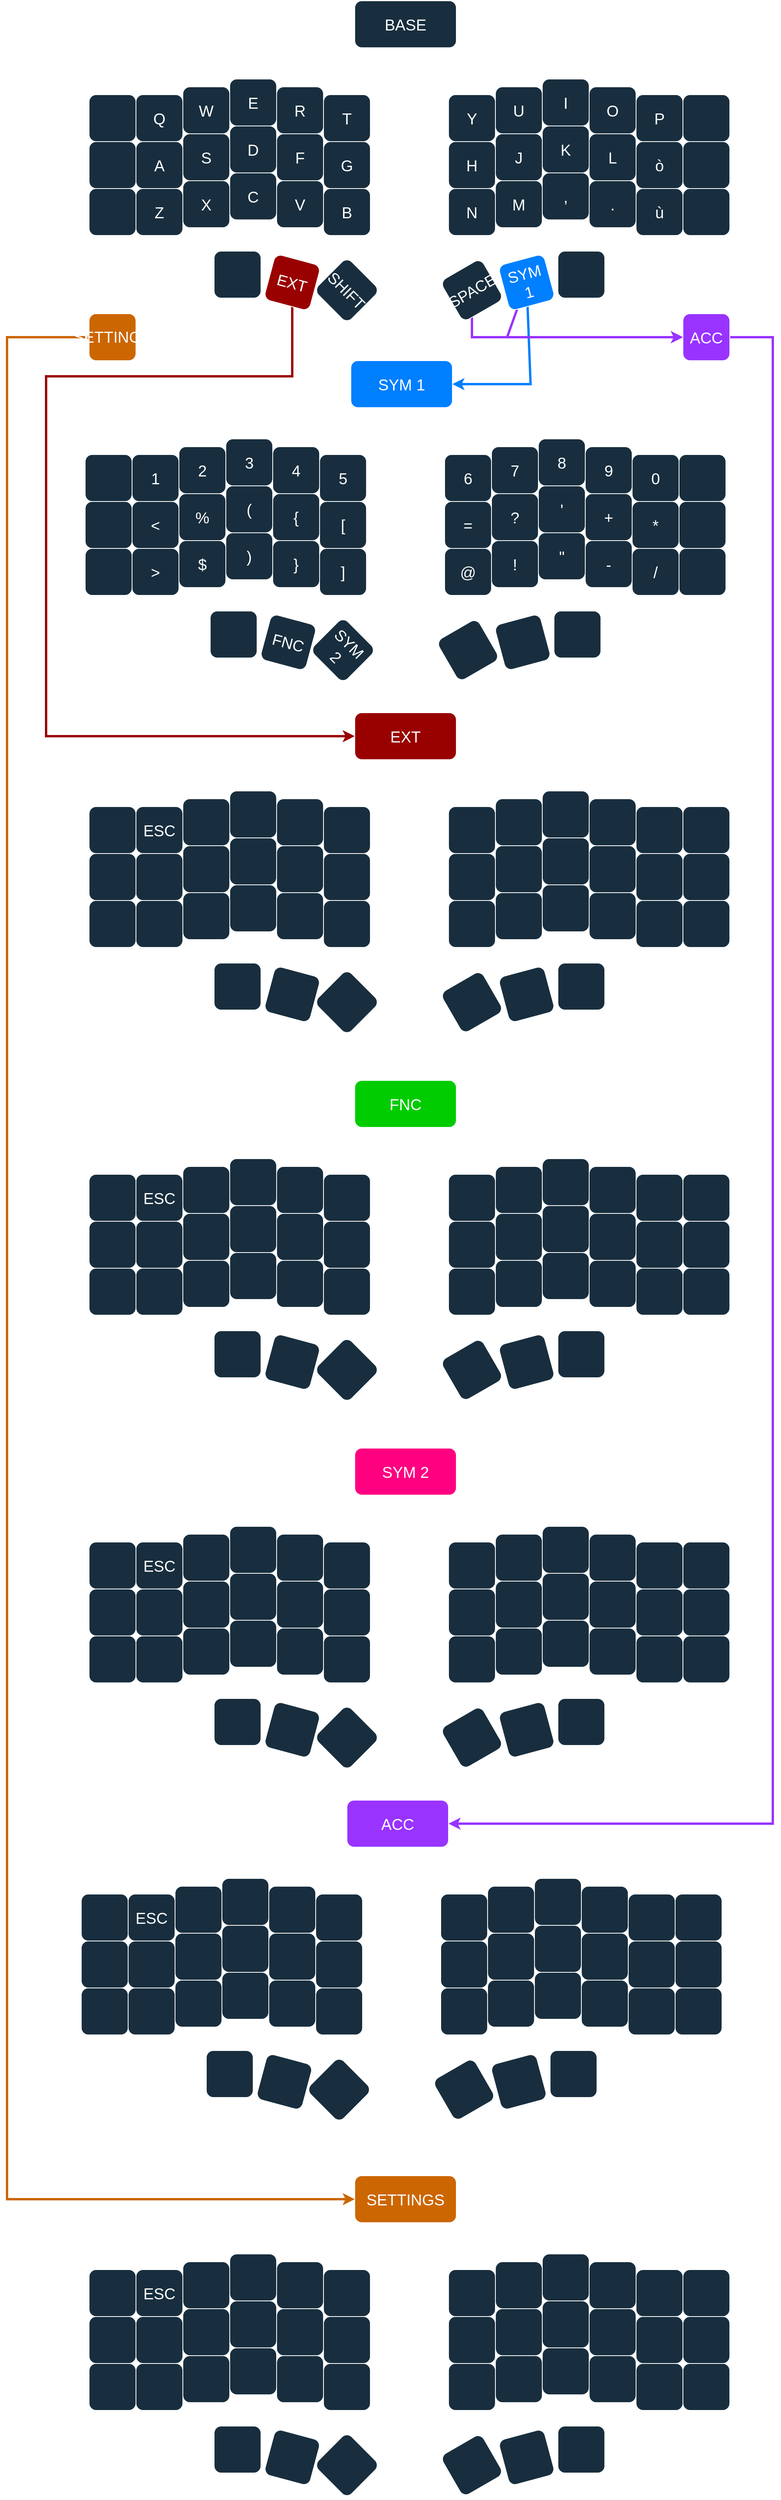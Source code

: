 <mxfile version="20.8.21" type="github">
  <diagram name="Page-1" id="5XUxKZGNFZnlBBJXVidY">
    <mxGraphModel dx="4037" dy="1738" grid="1" gridSize="10" guides="1" tooltips="1" connect="1" arrows="1" fold="1" page="1" pageScale="1" pageWidth="850" pageHeight="1100" math="0" shadow="0">
      <root>
        <mxCell id="0" />
        <mxCell id="1" parent="0" />
        <mxCell id="vhygpVMg7qetOzyWHxxr-3" value="Y" style="rounded=1;whiteSpace=wrap;html=1;strokeColor=#FFFFFF;fontColor=#FFFFFF;fillColor=#182E3E;fontSize=20;" vertex="1" parent="1">
          <mxGeometry x="475" y="140" width="60" height="60" as="geometry" />
        </mxCell>
        <mxCell id="vhygpVMg7qetOzyWHxxr-4" value="U" style="rounded=1;whiteSpace=wrap;html=1;strokeColor=#FFFFFF;fontColor=#FFFFFF;fillColor=#182E3E;fontSize=20;" vertex="1" parent="1">
          <mxGeometry x="535" y="130" width="60" height="60" as="geometry" />
        </mxCell>
        <mxCell id="vhygpVMg7qetOzyWHxxr-5" value="I" style="rounded=1;whiteSpace=wrap;html=1;strokeColor=#FFFFFF;fontColor=#FFFFFF;fillColor=#182E3E;fontSize=20;" vertex="1" parent="1">
          <mxGeometry x="595" y="120" width="60" height="60" as="geometry" />
        </mxCell>
        <mxCell id="vhygpVMg7qetOzyWHxxr-6" value="O" style="rounded=1;whiteSpace=wrap;html=1;strokeColor=#FFFFFF;fontColor=#FFFFFF;fillColor=#182E3E;fontSize=20;" vertex="1" parent="1">
          <mxGeometry x="655" y="130" width="60" height="60" as="geometry" />
        </mxCell>
        <mxCell id="vhygpVMg7qetOzyWHxxr-7" value="P" style="rounded=1;whiteSpace=wrap;html=1;strokeColor=#FFFFFF;fontColor=#FFFFFF;fillColor=#182E3E;fontSize=20;" vertex="1" parent="1">
          <mxGeometry x="715" y="140" width="60" height="60" as="geometry" />
        </mxCell>
        <mxCell id="vhygpVMg7qetOzyWHxxr-8" value="" style="rounded=1;whiteSpace=wrap;html=1;strokeColor=#FFFFFF;fontColor=#FFFFFF;fillColor=#182E3E;fontSize=20;" vertex="1" parent="1">
          <mxGeometry x="775" y="140" width="60" height="60" as="geometry" />
        </mxCell>
        <mxCell id="vhygpVMg7qetOzyWHxxr-9" value="H" style="rounded=1;whiteSpace=wrap;html=1;strokeColor=#FFFFFF;fontColor=#FFFFFF;fillColor=#182E3E;fontSize=20;" vertex="1" parent="1">
          <mxGeometry x="475" y="200" width="60" height="60" as="geometry" />
        </mxCell>
        <mxCell id="vhygpVMg7qetOzyWHxxr-10" value="J" style="rounded=1;whiteSpace=wrap;html=1;strokeColor=#FFFFFF;fontColor=#FFFFFF;fillColor=#182E3E;fontSize=20;" vertex="1" parent="1">
          <mxGeometry x="535" y="190" width="60" height="60" as="geometry" />
        </mxCell>
        <mxCell id="vhygpVMg7qetOzyWHxxr-11" value="K" style="rounded=1;whiteSpace=wrap;html=1;strokeColor=#FFFFFF;fontColor=#FFFFFF;fillColor=#182E3E;fontSize=20;" vertex="1" parent="1">
          <mxGeometry x="595" y="180" width="60" height="60" as="geometry" />
        </mxCell>
        <mxCell id="vhygpVMg7qetOzyWHxxr-12" value="L" style="rounded=1;whiteSpace=wrap;html=1;strokeColor=#FFFFFF;fontColor=#FFFFFF;fillColor=#182E3E;fontSize=20;" vertex="1" parent="1">
          <mxGeometry x="655" y="190" width="60" height="60" as="geometry" />
        </mxCell>
        <mxCell id="vhygpVMg7qetOzyWHxxr-13" value="ò" style="rounded=1;whiteSpace=wrap;html=1;strokeColor=#FFFFFF;fontColor=#FFFFFF;fillColor=#182E3E;fontSize=20;" vertex="1" parent="1">
          <mxGeometry x="715" y="200" width="60" height="60" as="geometry" />
        </mxCell>
        <mxCell id="vhygpVMg7qetOzyWHxxr-14" value="" style="rounded=1;whiteSpace=wrap;html=1;strokeColor=#FFFFFF;fontColor=#FFFFFF;fillColor=#182E3E;fontSize=20;" vertex="1" parent="1">
          <mxGeometry x="775" y="200" width="60" height="60" as="geometry" />
        </mxCell>
        <mxCell id="vhygpVMg7qetOzyWHxxr-15" value="N" style="rounded=1;whiteSpace=wrap;html=1;strokeColor=#FFFFFF;fontColor=#FFFFFF;fillColor=#182E3E;fontSize=20;" vertex="1" parent="1">
          <mxGeometry x="475" y="260" width="60" height="60" as="geometry" />
        </mxCell>
        <mxCell id="vhygpVMg7qetOzyWHxxr-16" value="M" style="rounded=1;whiteSpace=wrap;html=1;strokeColor=#FFFFFF;fontColor=#FFFFFF;fillColor=#182E3E;fontSize=20;" vertex="1" parent="1">
          <mxGeometry x="535" y="250" width="60" height="60" as="geometry" />
        </mxCell>
        <mxCell id="vhygpVMg7qetOzyWHxxr-17" value="," style="rounded=1;whiteSpace=wrap;html=1;strokeColor=#FFFFFF;fontColor=#FFFFFF;fillColor=#182E3E;fontSize=20;" vertex="1" parent="1">
          <mxGeometry x="595" y="240" width="60" height="60" as="geometry" />
        </mxCell>
        <mxCell id="vhygpVMg7qetOzyWHxxr-18" value="." style="rounded=1;whiteSpace=wrap;html=1;strokeColor=#FFFFFF;fontColor=#FFFFFF;fillColor=#182E3E;fontSize=20;" vertex="1" parent="1">
          <mxGeometry x="655" y="250" width="60" height="60" as="geometry" />
        </mxCell>
        <mxCell id="vhygpVMg7qetOzyWHxxr-19" value="ù" style="rounded=1;whiteSpace=wrap;html=1;strokeColor=#FFFFFF;fontColor=#FFFFFF;fillColor=#182E3E;fontSize=20;" vertex="1" parent="1">
          <mxGeometry x="715" y="260" width="60" height="60" as="geometry" />
        </mxCell>
        <mxCell id="vhygpVMg7qetOzyWHxxr-20" value="" style="rounded=1;whiteSpace=wrap;html=1;strokeColor=#FFFFFF;fontColor=#FFFFFF;fillColor=#182E3E;fontSize=20;" vertex="1" parent="1">
          <mxGeometry x="775" y="260" width="60" height="60" as="geometry" />
        </mxCell>
        <mxCell id="vhygpVMg7qetOzyWHxxr-39" value="T" style="rounded=1;whiteSpace=wrap;html=1;strokeColor=#FFFFFF;fontColor=#FFFFFF;fillColor=#182E3E;fontSize=20;" vertex="1" parent="1">
          <mxGeometry x="315" y="140" width="60" height="60" as="geometry" />
        </mxCell>
        <mxCell id="vhygpVMg7qetOzyWHxxr-40" value="R" style="rounded=1;whiteSpace=wrap;html=1;strokeColor=#FFFFFF;fontColor=#FFFFFF;fillColor=#182E3E;fontSize=20;" vertex="1" parent="1">
          <mxGeometry x="255" y="130" width="60" height="60" as="geometry" />
        </mxCell>
        <mxCell id="vhygpVMg7qetOzyWHxxr-41" value="E" style="rounded=1;whiteSpace=wrap;html=1;strokeColor=#FFFFFF;fontColor=#FFFFFF;fillColor=#182E3E;fontSize=20;" vertex="1" parent="1">
          <mxGeometry x="195" y="120" width="60" height="60" as="geometry" />
        </mxCell>
        <mxCell id="vhygpVMg7qetOzyWHxxr-42" value="W" style="rounded=1;whiteSpace=wrap;html=1;strokeColor=#FFFFFF;fontColor=#FFFFFF;fillColor=#182E3E;fontSize=20;" vertex="1" parent="1">
          <mxGeometry x="135" y="130" width="60" height="60" as="geometry" />
        </mxCell>
        <mxCell id="vhygpVMg7qetOzyWHxxr-43" value="Q" style="rounded=1;whiteSpace=wrap;html=1;strokeColor=#FFFFFF;fontColor=#FFFFFF;fillColor=#182E3E;fontSize=20;" vertex="1" parent="1">
          <mxGeometry x="75" y="140" width="60" height="60" as="geometry" />
        </mxCell>
        <mxCell id="vhygpVMg7qetOzyWHxxr-44" value="" style="rounded=1;whiteSpace=wrap;html=1;strokeColor=#FFFFFF;fontColor=#FFFFFF;fillColor=#182E3E;fontSize=20;" vertex="1" parent="1">
          <mxGeometry x="15" y="140" width="60" height="60" as="geometry" />
        </mxCell>
        <mxCell id="vhygpVMg7qetOzyWHxxr-45" value="G" style="rounded=1;whiteSpace=wrap;html=1;strokeColor=#FFFFFF;fontColor=#FFFFFF;fillColor=#182E3E;fontSize=20;" vertex="1" parent="1">
          <mxGeometry x="315" y="200" width="60" height="60" as="geometry" />
        </mxCell>
        <mxCell id="vhygpVMg7qetOzyWHxxr-46" value="F" style="rounded=1;whiteSpace=wrap;html=1;strokeColor=#FFFFFF;fontColor=#FFFFFF;fillColor=#182E3E;fontSize=20;" vertex="1" parent="1">
          <mxGeometry x="255" y="190" width="60" height="60" as="geometry" />
        </mxCell>
        <mxCell id="vhygpVMg7qetOzyWHxxr-47" value="D" style="rounded=1;whiteSpace=wrap;html=1;strokeColor=#FFFFFF;fontColor=#FFFFFF;fillColor=#182E3E;fontSize=20;" vertex="1" parent="1">
          <mxGeometry x="195" y="180" width="60" height="60" as="geometry" />
        </mxCell>
        <mxCell id="vhygpVMg7qetOzyWHxxr-48" value="S" style="rounded=1;whiteSpace=wrap;html=1;strokeColor=#FFFFFF;fontColor=#FFFFFF;fillColor=#182E3E;fontSize=20;" vertex="1" parent="1">
          <mxGeometry x="135" y="190" width="60" height="60" as="geometry" />
        </mxCell>
        <mxCell id="vhygpVMg7qetOzyWHxxr-49" value="A" style="rounded=1;whiteSpace=wrap;html=1;strokeColor=#FFFFFF;fontColor=#FFFFFF;fillColor=#182E3E;fontSize=20;" vertex="1" parent="1">
          <mxGeometry x="75" y="200" width="60" height="60" as="geometry" />
        </mxCell>
        <mxCell id="vhygpVMg7qetOzyWHxxr-50" value="" style="rounded=1;whiteSpace=wrap;html=1;strokeColor=#FFFFFF;fontColor=#FFFFFF;fillColor=#182E3E;fontSize=20;" vertex="1" parent="1">
          <mxGeometry x="15" y="200" width="60" height="60" as="geometry" />
        </mxCell>
        <mxCell id="vhygpVMg7qetOzyWHxxr-51" value="B" style="rounded=1;whiteSpace=wrap;html=1;strokeColor=#FFFFFF;fontColor=#FFFFFF;fillColor=#182E3E;fontSize=20;" vertex="1" parent="1">
          <mxGeometry x="315" y="260" width="60" height="60" as="geometry" />
        </mxCell>
        <mxCell id="vhygpVMg7qetOzyWHxxr-52" value="V" style="rounded=1;whiteSpace=wrap;html=1;strokeColor=#FFFFFF;fontColor=#FFFFFF;fillColor=#182E3E;fontSize=20;" vertex="1" parent="1">
          <mxGeometry x="255" y="250" width="60" height="60" as="geometry" />
        </mxCell>
        <mxCell id="vhygpVMg7qetOzyWHxxr-53" value="C" style="rounded=1;whiteSpace=wrap;html=1;strokeColor=#FFFFFF;fontColor=#FFFFFF;fillColor=#182E3E;fontSize=20;" vertex="1" parent="1">
          <mxGeometry x="195" y="240" width="60" height="60" as="geometry" />
        </mxCell>
        <mxCell id="vhygpVMg7qetOzyWHxxr-54" value="X" style="rounded=1;whiteSpace=wrap;html=1;strokeColor=#FFFFFF;fontColor=#FFFFFF;fillColor=#182E3E;fontSize=20;" vertex="1" parent="1">
          <mxGeometry x="135" y="250" width="60" height="60" as="geometry" />
        </mxCell>
        <mxCell id="vhygpVMg7qetOzyWHxxr-55" value="Z" style="rounded=1;whiteSpace=wrap;html=1;strokeColor=#FFFFFF;fontColor=#FFFFFF;fillColor=#182E3E;fontSize=20;" vertex="1" parent="1">
          <mxGeometry x="75" y="260" width="60" height="60" as="geometry" />
        </mxCell>
        <mxCell id="vhygpVMg7qetOzyWHxxr-56" value="" style="rounded=1;whiteSpace=wrap;html=1;strokeColor=#FFFFFF;fontColor=#FFFFFF;fillColor=#182E3E;fontSize=20;" vertex="1" parent="1">
          <mxGeometry x="15" y="260" width="60" height="60" as="geometry" />
        </mxCell>
        <mxCell id="vhygpVMg7qetOzyWHxxr-57" value="" style="rounded=1;whiteSpace=wrap;html=1;strokeColor=#FFFFFF;fontColor=#FFFFFF;fillColor=#182E3E;fontSize=20;" vertex="1" parent="1">
          <mxGeometry x="615" y="340" width="60" height="60" as="geometry" />
        </mxCell>
        <mxCell id="vhygpVMg7qetOzyWHxxr-58" value="" style="rounded=1;whiteSpace=wrap;html=1;strokeColor=#FFFFFF;fontColor=#FFFFFF;fillColor=#182E3E;fontSize=20;" vertex="1" parent="1">
          <mxGeometry x="175" y="340" width="60" height="60" as="geometry" />
        </mxCell>
        <mxCell id="vhygpVMg7qetOzyWHxxr-150" style="edgeStyle=orthogonalEdgeStyle;rounded=0;orthogonalLoop=1;jettySize=auto;html=1;entryX=0;entryY=0.5;entryDx=0;entryDy=0;strokeColor=#990000;fontSize=20;strokeWidth=3;" edge="1" parent="1" source="vhygpVMg7qetOzyWHxxr-59" target="vhygpVMg7qetOzyWHxxr-149">
          <mxGeometry relative="1" as="geometry">
            <Array as="points">
              <mxPoint x="275" y="500" />
              <mxPoint x="-40" y="500" />
              <mxPoint x="-40" y="960" />
            </Array>
          </mxGeometry>
        </mxCell>
        <mxCell id="vhygpVMg7qetOzyWHxxr-59" value="EXT" style="rounded=1;whiteSpace=wrap;html=1;strokeColor=#FFFFFF;fontColor=#FFFFFF;fillColor=#990000;rotation=15;fontSize=20;" vertex="1" parent="1">
          <mxGeometry x="245" y="350" width="60" height="60" as="geometry" />
        </mxCell>
        <mxCell id="vhygpVMg7qetOzyWHxxr-60" value="SHIFT" style="rounded=1;whiteSpace=wrap;html=1;strokeColor=#FFFFFF;fontColor=#FFFFFF;fillColor=#182E3E;rotation=45;fontSize=20;" vertex="1" parent="1">
          <mxGeometry x="315" y="360" width="60" height="60" as="geometry" />
        </mxCell>
        <mxCell id="vhygpVMg7qetOzyWHxxr-154" style="edgeStyle=orthogonalEdgeStyle;rounded=0;orthogonalLoop=1;jettySize=auto;html=1;entryX=0;entryY=0.5;entryDx=0;entryDy=0;strokeColor=#9933FF;fontSize=20;strokeWidth=3;" edge="1" parent="1" source="vhygpVMg7qetOzyWHxxr-61" target="vhygpVMg7qetOzyWHxxr-152">
          <mxGeometry relative="1" as="geometry">
            <Array as="points">
              <mxPoint x="505" y="450" />
              <mxPoint x="730" y="450" />
            </Array>
          </mxGeometry>
        </mxCell>
        <mxCell id="vhygpVMg7qetOzyWHxxr-61" value="SPACE" style="rounded=1;whiteSpace=wrap;html=1;strokeColor=#FFFFFF;fontColor=#FFFFFF;fillColor=#182E3E;rotation=-30;fontSize=20;" vertex="1" parent="1">
          <mxGeometry x="475" y="360" width="60" height="60" as="geometry" />
        </mxCell>
        <mxCell id="vhygpVMg7qetOzyWHxxr-151" style="edgeStyle=orthogonalEdgeStyle;rounded=0;orthogonalLoop=1;jettySize=auto;html=1;entryX=1;entryY=0.5;entryDx=0;entryDy=0;strokeColor=#007FFF;fontSize=20;strokeWidth=3;" edge="1" parent="1" source="vhygpVMg7qetOzyWHxxr-62" target="vhygpVMg7qetOzyWHxxr-106">
          <mxGeometry relative="1" as="geometry">
            <Array as="points">
              <mxPoint x="580" y="510" />
            </Array>
          </mxGeometry>
        </mxCell>
        <mxCell id="vhygpVMg7qetOzyWHxxr-153" style="edgeStyle=orthogonalEdgeStyle;rounded=0;orthogonalLoop=1;jettySize=auto;html=1;entryX=0;entryY=0.5;entryDx=0;entryDy=0;strokeColor=#9933FF;fontSize=20;strokeWidth=3;" edge="1" parent="1" source="vhygpVMg7qetOzyWHxxr-62" target="vhygpVMg7qetOzyWHxxr-152">
          <mxGeometry relative="1" as="geometry">
            <Array as="points">
              <mxPoint x="550" y="450" />
              <mxPoint x="730" y="450" />
            </Array>
          </mxGeometry>
        </mxCell>
        <mxCell id="vhygpVMg7qetOzyWHxxr-62" value="SYM 1" style="rounded=1;whiteSpace=wrap;html=1;strokeColor=#FFFFFF;fontColor=#FFFFFF;fillColor=#007FFF;rotation=-15;fontSize=20;" vertex="1" parent="1">
          <mxGeometry x="545" y="350" width="60" height="60" as="geometry" />
        </mxCell>
        <mxCell id="vhygpVMg7qetOzyWHxxr-63" value="BASE" style="rounded=1;whiteSpace=wrap;html=1;strokeColor=#FFFFFF;fontColor=#FFFFFF;fillColor=#182E3E;fontSize=20;" vertex="1" parent="1">
          <mxGeometry x="355" y="20" width="130" height="60" as="geometry" />
        </mxCell>
        <mxCell id="vhygpVMg7qetOzyWHxxr-64" value="6" style="rounded=1;whiteSpace=wrap;html=1;strokeColor=#FFFFFF;fontColor=#FFFFFF;fillColor=#182E3E;fontSize=20;" vertex="1" parent="1">
          <mxGeometry x="470" y="600" width="60" height="60" as="geometry" />
        </mxCell>
        <mxCell id="vhygpVMg7qetOzyWHxxr-65" value="7" style="rounded=1;whiteSpace=wrap;html=1;strokeColor=#FFFFFF;fontColor=#FFFFFF;fillColor=#182E3E;fontSize=20;" vertex="1" parent="1">
          <mxGeometry x="530" y="590" width="60" height="60" as="geometry" />
        </mxCell>
        <mxCell id="vhygpVMg7qetOzyWHxxr-66" value="8" style="rounded=1;whiteSpace=wrap;html=1;strokeColor=#FFFFFF;fontColor=#FFFFFF;fillColor=#182E3E;fontSize=20;" vertex="1" parent="1">
          <mxGeometry x="590" y="580" width="60" height="60" as="geometry" />
        </mxCell>
        <mxCell id="vhygpVMg7qetOzyWHxxr-67" value="9" style="rounded=1;whiteSpace=wrap;html=1;strokeColor=#FFFFFF;fontColor=#FFFFFF;fillColor=#182E3E;fontSize=20;" vertex="1" parent="1">
          <mxGeometry x="650" y="590" width="60" height="60" as="geometry" />
        </mxCell>
        <mxCell id="vhygpVMg7qetOzyWHxxr-68" value="0" style="rounded=1;whiteSpace=wrap;html=1;strokeColor=#FFFFFF;fontColor=#FFFFFF;fillColor=#182E3E;fontSize=20;" vertex="1" parent="1">
          <mxGeometry x="710" y="600" width="60" height="60" as="geometry" />
        </mxCell>
        <mxCell id="vhygpVMg7qetOzyWHxxr-69" value="" style="rounded=1;whiteSpace=wrap;html=1;strokeColor=#FFFFFF;fontColor=#FFFFFF;fillColor=#182E3E;fontSize=20;" vertex="1" parent="1">
          <mxGeometry x="770" y="600" width="60" height="60" as="geometry" />
        </mxCell>
        <mxCell id="vhygpVMg7qetOzyWHxxr-70" value="=" style="rounded=1;whiteSpace=wrap;html=1;strokeColor=#FFFFFF;fontColor=#FFFFFF;fillColor=#182E3E;fontSize=20;" vertex="1" parent="1">
          <mxGeometry x="470" y="660" width="60" height="60" as="geometry" />
        </mxCell>
        <mxCell id="vhygpVMg7qetOzyWHxxr-71" value="?" style="rounded=1;whiteSpace=wrap;html=1;strokeColor=#FFFFFF;fontColor=#FFFFFF;fillColor=#182E3E;fontSize=20;" vertex="1" parent="1">
          <mxGeometry x="530" y="650" width="60" height="60" as="geometry" />
        </mxCell>
        <mxCell id="vhygpVMg7qetOzyWHxxr-72" value="&#39;" style="rounded=1;whiteSpace=wrap;html=1;strokeColor=#FFFFFF;fontColor=#FFFFFF;fillColor=#182E3E;fontSize=20;" vertex="1" parent="1">
          <mxGeometry x="590" y="640" width="60" height="60" as="geometry" />
        </mxCell>
        <mxCell id="vhygpVMg7qetOzyWHxxr-73" value="+" style="rounded=1;whiteSpace=wrap;html=1;strokeColor=#FFFFFF;fontColor=#FFFFFF;fillColor=#182E3E;fontSize=20;" vertex="1" parent="1">
          <mxGeometry x="650" y="650" width="60" height="60" as="geometry" />
        </mxCell>
        <mxCell id="vhygpVMg7qetOzyWHxxr-74" value="*" style="rounded=1;whiteSpace=wrap;html=1;strokeColor=#FFFFFF;fontColor=#FFFFFF;fillColor=#182E3E;fontSize=20;" vertex="1" parent="1">
          <mxGeometry x="710" y="660" width="60" height="60" as="geometry" />
        </mxCell>
        <mxCell id="vhygpVMg7qetOzyWHxxr-75" value="" style="rounded=1;whiteSpace=wrap;html=1;strokeColor=#FFFFFF;fontColor=#FFFFFF;fillColor=#182E3E;fontSize=20;" vertex="1" parent="1">
          <mxGeometry x="770" y="660" width="60" height="60" as="geometry" />
        </mxCell>
        <mxCell id="vhygpVMg7qetOzyWHxxr-76" value="@" style="rounded=1;whiteSpace=wrap;html=1;strokeColor=#FFFFFF;fontColor=#FFFFFF;fillColor=#182E3E;fontSize=20;" vertex="1" parent="1">
          <mxGeometry x="470" y="720" width="60" height="60" as="geometry" />
        </mxCell>
        <mxCell id="vhygpVMg7qetOzyWHxxr-77" value="!" style="rounded=1;whiteSpace=wrap;html=1;strokeColor=#FFFFFF;fontColor=#FFFFFF;fillColor=#182E3E;fontSize=20;" vertex="1" parent="1">
          <mxGeometry x="530" y="710" width="60" height="60" as="geometry" />
        </mxCell>
        <mxCell id="vhygpVMg7qetOzyWHxxr-78" value="&quot;" style="rounded=1;whiteSpace=wrap;html=1;strokeColor=#FFFFFF;fontColor=#FFFFFF;fillColor=#182E3E;fontSize=20;" vertex="1" parent="1">
          <mxGeometry x="590" y="700" width="60" height="60" as="geometry" />
        </mxCell>
        <mxCell id="vhygpVMg7qetOzyWHxxr-79" value="-" style="rounded=1;whiteSpace=wrap;html=1;strokeColor=#FFFFFF;fontColor=#FFFFFF;fillColor=#182E3E;fontSize=20;" vertex="1" parent="1">
          <mxGeometry x="650" y="710" width="60" height="60" as="geometry" />
        </mxCell>
        <mxCell id="vhygpVMg7qetOzyWHxxr-80" value="/" style="rounded=1;whiteSpace=wrap;html=1;strokeColor=#FFFFFF;fontColor=#FFFFFF;fillColor=#182E3E;fontSize=20;" vertex="1" parent="1">
          <mxGeometry x="710" y="720" width="60" height="60" as="geometry" />
        </mxCell>
        <mxCell id="vhygpVMg7qetOzyWHxxr-81" value="" style="rounded=1;whiteSpace=wrap;html=1;strokeColor=#FFFFFF;fontColor=#FFFFFF;fillColor=#182E3E;fontSize=20;" vertex="1" parent="1">
          <mxGeometry x="770" y="720" width="60" height="60" as="geometry" />
        </mxCell>
        <mxCell id="vhygpVMg7qetOzyWHxxr-82" value="5" style="rounded=1;whiteSpace=wrap;html=1;strokeColor=#FFFFFF;fontColor=#FFFFFF;fillColor=#182E3E;fontSize=20;" vertex="1" parent="1">
          <mxGeometry x="310" y="600" width="60" height="60" as="geometry" />
        </mxCell>
        <mxCell id="vhygpVMg7qetOzyWHxxr-83" value="4" style="rounded=1;whiteSpace=wrap;html=1;strokeColor=#FFFFFF;fontColor=#FFFFFF;fillColor=#182E3E;fontSize=20;" vertex="1" parent="1">
          <mxGeometry x="250" y="590" width="60" height="60" as="geometry" />
        </mxCell>
        <mxCell id="vhygpVMg7qetOzyWHxxr-84" value="3" style="rounded=1;whiteSpace=wrap;html=1;strokeColor=#FFFFFF;fontColor=#FFFFFF;fillColor=#182E3E;fontSize=20;" vertex="1" parent="1">
          <mxGeometry x="190" y="580" width="60" height="60" as="geometry" />
        </mxCell>
        <mxCell id="vhygpVMg7qetOzyWHxxr-85" value="2" style="rounded=1;whiteSpace=wrap;html=1;strokeColor=#FFFFFF;fontColor=#FFFFFF;fillColor=#182E3E;fontSize=20;" vertex="1" parent="1">
          <mxGeometry x="130" y="590" width="60" height="60" as="geometry" />
        </mxCell>
        <mxCell id="vhygpVMg7qetOzyWHxxr-86" value="1" style="rounded=1;whiteSpace=wrap;html=1;strokeColor=#FFFFFF;fontColor=#FFFFFF;fillColor=#182E3E;fontSize=20;" vertex="1" parent="1">
          <mxGeometry x="70" y="600" width="60" height="60" as="geometry" />
        </mxCell>
        <mxCell id="vhygpVMg7qetOzyWHxxr-87" value="" style="rounded=1;whiteSpace=wrap;html=1;strokeColor=#FFFFFF;fontColor=#FFFFFF;fillColor=#182E3E;fontSize=20;" vertex="1" parent="1">
          <mxGeometry x="10" y="600" width="60" height="60" as="geometry" />
        </mxCell>
        <mxCell id="vhygpVMg7qetOzyWHxxr-88" value="[" style="rounded=1;whiteSpace=wrap;html=1;strokeColor=#FFFFFF;fontColor=#FFFFFF;fillColor=#182E3E;fontSize=20;" vertex="1" parent="1">
          <mxGeometry x="310" y="660" width="60" height="60" as="geometry" />
        </mxCell>
        <mxCell id="vhygpVMg7qetOzyWHxxr-89" value="&lt;div style=&quot;font-size: 20px;&quot;&gt;{&lt;br style=&quot;font-size: 20px;&quot;&gt;&lt;/div&gt;" style="rounded=1;whiteSpace=wrap;html=1;strokeColor=#FFFFFF;fontColor=#FFFFFF;fillColor=#182E3E;fontSize=20;" vertex="1" parent="1">
          <mxGeometry x="250" y="650" width="60" height="60" as="geometry" />
        </mxCell>
        <mxCell id="vhygpVMg7qetOzyWHxxr-90" value="(" style="rounded=1;whiteSpace=wrap;html=1;strokeColor=#FFFFFF;fontColor=#FFFFFF;fillColor=#182E3E;fontSize=20;" vertex="1" parent="1">
          <mxGeometry x="190" y="640" width="60" height="60" as="geometry" />
        </mxCell>
        <mxCell id="vhygpVMg7qetOzyWHxxr-91" value="%" style="rounded=1;whiteSpace=wrap;html=1;strokeColor=#FFFFFF;fontColor=#FFFFFF;fillColor=#182E3E;fontSize=20;" vertex="1" parent="1">
          <mxGeometry x="130" y="650" width="60" height="60" as="geometry" />
        </mxCell>
        <mxCell id="vhygpVMg7qetOzyWHxxr-92" value="&amp;lt;" style="rounded=1;whiteSpace=wrap;html=1;strokeColor=#FFFFFF;fontColor=#FFFFFF;fillColor=#182E3E;fontSize=20;" vertex="1" parent="1">
          <mxGeometry x="70" y="660" width="60" height="60" as="geometry" />
        </mxCell>
        <mxCell id="vhygpVMg7qetOzyWHxxr-93" value="" style="rounded=1;whiteSpace=wrap;html=1;strokeColor=#FFFFFF;fontColor=#FFFFFF;fillColor=#182E3E;fontSize=20;" vertex="1" parent="1">
          <mxGeometry x="10" y="660" width="60" height="60" as="geometry" />
        </mxCell>
        <mxCell id="vhygpVMg7qetOzyWHxxr-94" value="]" style="rounded=1;whiteSpace=wrap;html=1;strokeColor=#FFFFFF;fontColor=#FFFFFF;fillColor=#182E3E;fontSize=20;" vertex="1" parent="1">
          <mxGeometry x="310" y="720" width="60" height="60" as="geometry" />
        </mxCell>
        <mxCell id="vhygpVMg7qetOzyWHxxr-95" value="}" style="rounded=1;whiteSpace=wrap;html=1;strokeColor=#FFFFFF;fontColor=#FFFFFF;fillColor=#182E3E;fontSize=20;" vertex="1" parent="1">
          <mxGeometry x="250" y="710" width="60" height="60" as="geometry" />
        </mxCell>
        <mxCell id="vhygpVMg7qetOzyWHxxr-96" value=")" style="rounded=1;whiteSpace=wrap;html=1;strokeColor=#FFFFFF;fontColor=#FFFFFF;fillColor=#182E3E;fontSize=20;" vertex="1" parent="1">
          <mxGeometry x="190" y="700" width="60" height="60" as="geometry" />
        </mxCell>
        <mxCell id="vhygpVMg7qetOzyWHxxr-97" value="$" style="rounded=1;whiteSpace=wrap;html=1;strokeColor=#FFFFFF;fontColor=#FFFFFF;fillColor=#182E3E;fontSize=20;" vertex="1" parent="1">
          <mxGeometry x="130" y="710" width="60" height="60" as="geometry" />
        </mxCell>
        <mxCell id="vhygpVMg7qetOzyWHxxr-98" value="&amp;gt;" style="rounded=1;whiteSpace=wrap;html=1;strokeColor=#FFFFFF;fontColor=#FFFFFF;fillColor=#182E3E;fontSize=20;" vertex="1" parent="1">
          <mxGeometry x="70" y="720" width="60" height="60" as="geometry" />
        </mxCell>
        <mxCell id="vhygpVMg7qetOzyWHxxr-99" value="" style="rounded=1;whiteSpace=wrap;html=1;strokeColor=#FFFFFF;fontColor=#FFFFFF;fillColor=#182E3E;fontSize=20;" vertex="1" parent="1">
          <mxGeometry x="10" y="720" width="60" height="60" as="geometry" />
        </mxCell>
        <mxCell id="vhygpVMg7qetOzyWHxxr-100" value="" style="rounded=1;whiteSpace=wrap;html=1;strokeColor=#FFFFFF;fontColor=#FFFFFF;fillColor=#182E3E;fontSize=20;" vertex="1" parent="1">
          <mxGeometry x="610" y="800" width="60" height="60" as="geometry" />
        </mxCell>
        <mxCell id="vhygpVMg7qetOzyWHxxr-101" value="" style="rounded=1;whiteSpace=wrap;html=1;strokeColor=#FFFFFF;fontColor=#FFFFFF;fillColor=#182E3E;fontSize=20;" vertex="1" parent="1">
          <mxGeometry x="170" y="800" width="60" height="60" as="geometry" />
        </mxCell>
        <mxCell id="vhygpVMg7qetOzyWHxxr-102" value="FNC" style="rounded=1;whiteSpace=wrap;html=1;strokeColor=#FFFFFF;fontColor=#FFFFFF;fillColor=#182E3E;rotation=15;fontSize=20;" vertex="1" parent="1">
          <mxGeometry x="240" y="810" width="60" height="60" as="geometry" />
        </mxCell>
        <mxCell id="vhygpVMg7qetOzyWHxxr-103" value="SYM 2" style="rounded=1;whiteSpace=wrap;html=1;strokeColor=#FFFFFF;fontColor=#FFFFFF;fillColor=#182E3E;rotation=45;fontSize=20;" vertex="1" parent="1">
          <mxGeometry x="310" y="820" width="60" height="60" as="geometry" />
        </mxCell>
        <mxCell id="vhygpVMg7qetOzyWHxxr-104" value="" style="rounded=1;whiteSpace=wrap;html=1;strokeColor=#FFFFFF;fontColor=#FFFFFF;fillColor=#182E3E;rotation=-30;fontSize=20;" vertex="1" parent="1">
          <mxGeometry x="470" y="820" width="60" height="60" as="geometry" />
        </mxCell>
        <mxCell id="vhygpVMg7qetOzyWHxxr-105" value="" style="rounded=1;whiteSpace=wrap;html=1;strokeColor=#FFFFFF;fontColor=#FFFFFF;fillColor=#182E3E;rotation=-15;fontSize=20;" vertex="1" parent="1">
          <mxGeometry x="540" y="810" width="60" height="60" as="geometry" />
        </mxCell>
        <mxCell id="vhygpVMg7qetOzyWHxxr-106" value="SYM 1" style="rounded=1;whiteSpace=wrap;html=1;strokeColor=#FFFFFF;fontColor=#FFFFFF;fillColor=#007FFF;fontSize=20;" vertex="1" parent="1">
          <mxGeometry x="350" y="480" width="130" height="60" as="geometry" />
        </mxCell>
        <mxCell id="vhygpVMg7qetOzyWHxxr-107" value="" style="rounded=1;whiteSpace=wrap;html=1;strokeColor=#FFFFFF;fontColor=#FFFFFF;fillColor=#182E3E;fontSize=20;" vertex="1" parent="1">
          <mxGeometry x="475" y="1050" width="60" height="60" as="geometry" />
        </mxCell>
        <mxCell id="vhygpVMg7qetOzyWHxxr-108" value="" style="rounded=1;whiteSpace=wrap;html=1;strokeColor=#FFFFFF;fontColor=#FFFFFF;fillColor=#182E3E;fontSize=20;" vertex="1" parent="1">
          <mxGeometry x="535" y="1040" width="60" height="60" as="geometry" />
        </mxCell>
        <mxCell id="vhygpVMg7qetOzyWHxxr-109" value="" style="rounded=1;whiteSpace=wrap;html=1;strokeColor=#FFFFFF;fontColor=#FFFFFF;fillColor=#182E3E;fontSize=20;" vertex="1" parent="1">
          <mxGeometry x="595" y="1030" width="60" height="60" as="geometry" />
        </mxCell>
        <mxCell id="vhygpVMg7qetOzyWHxxr-110" value="" style="rounded=1;whiteSpace=wrap;html=1;strokeColor=#FFFFFF;fontColor=#FFFFFF;fillColor=#182E3E;fontSize=20;" vertex="1" parent="1">
          <mxGeometry x="655" y="1040" width="60" height="60" as="geometry" />
        </mxCell>
        <mxCell id="vhygpVMg7qetOzyWHxxr-111" value="" style="rounded=1;whiteSpace=wrap;html=1;strokeColor=#FFFFFF;fontColor=#FFFFFF;fillColor=#182E3E;fontSize=20;" vertex="1" parent="1">
          <mxGeometry x="715" y="1050" width="60" height="60" as="geometry" />
        </mxCell>
        <mxCell id="vhygpVMg7qetOzyWHxxr-112" value="" style="rounded=1;whiteSpace=wrap;html=1;strokeColor=#FFFFFF;fontColor=#FFFFFF;fillColor=#182E3E;fontSize=20;" vertex="1" parent="1">
          <mxGeometry x="775" y="1050" width="60" height="60" as="geometry" />
        </mxCell>
        <mxCell id="vhygpVMg7qetOzyWHxxr-113" value="" style="rounded=1;whiteSpace=wrap;html=1;strokeColor=#FFFFFF;fontColor=#FFFFFF;fillColor=#182E3E;fontSize=20;" vertex="1" parent="1">
          <mxGeometry x="475" y="1110" width="60" height="60" as="geometry" />
        </mxCell>
        <mxCell id="vhygpVMg7qetOzyWHxxr-114" value="" style="rounded=1;whiteSpace=wrap;html=1;strokeColor=#FFFFFF;fontColor=#FFFFFF;fillColor=#182E3E;fontSize=20;" vertex="1" parent="1">
          <mxGeometry x="535" y="1100" width="60" height="60" as="geometry" />
        </mxCell>
        <mxCell id="vhygpVMg7qetOzyWHxxr-115" value="" style="rounded=1;whiteSpace=wrap;html=1;strokeColor=#FFFFFF;fontColor=#FFFFFF;fillColor=#182E3E;fontSize=20;" vertex="1" parent="1">
          <mxGeometry x="595" y="1090" width="60" height="60" as="geometry" />
        </mxCell>
        <mxCell id="vhygpVMg7qetOzyWHxxr-116" value="" style="rounded=1;whiteSpace=wrap;html=1;strokeColor=#FFFFFF;fontColor=#FFFFFF;fillColor=#182E3E;fontSize=20;" vertex="1" parent="1">
          <mxGeometry x="655" y="1100" width="60" height="60" as="geometry" />
        </mxCell>
        <mxCell id="vhygpVMg7qetOzyWHxxr-117" value="" style="rounded=1;whiteSpace=wrap;html=1;strokeColor=#FFFFFF;fontColor=#FFFFFF;fillColor=#182E3E;fontSize=20;" vertex="1" parent="1">
          <mxGeometry x="715" y="1110" width="60" height="60" as="geometry" />
        </mxCell>
        <mxCell id="vhygpVMg7qetOzyWHxxr-118" value="" style="rounded=1;whiteSpace=wrap;html=1;strokeColor=#FFFFFF;fontColor=#FFFFFF;fillColor=#182E3E;fontSize=20;" vertex="1" parent="1">
          <mxGeometry x="775" y="1110" width="60" height="60" as="geometry" />
        </mxCell>
        <mxCell id="vhygpVMg7qetOzyWHxxr-119" value="" style="rounded=1;whiteSpace=wrap;html=1;strokeColor=#FFFFFF;fontColor=#FFFFFF;fillColor=#182E3E;fontSize=20;" vertex="1" parent="1">
          <mxGeometry x="475" y="1170" width="60" height="60" as="geometry" />
        </mxCell>
        <mxCell id="vhygpVMg7qetOzyWHxxr-120" value="" style="rounded=1;whiteSpace=wrap;html=1;strokeColor=#FFFFFF;fontColor=#FFFFFF;fillColor=#182E3E;fontSize=20;" vertex="1" parent="1">
          <mxGeometry x="535" y="1160" width="60" height="60" as="geometry" />
        </mxCell>
        <mxCell id="vhygpVMg7qetOzyWHxxr-121" value="" style="rounded=1;whiteSpace=wrap;html=1;strokeColor=#FFFFFF;fontColor=#FFFFFF;fillColor=#182E3E;fontSize=20;" vertex="1" parent="1">
          <mxGeometry x="595" y="1150" width="60" height="60" as="geometry" />
        </mxCell>
        <mxCell id="vhygpVMg7qetOzyWHxxr-122" value="" style="rounded=1;whiteSpace=wrap;html=1;strokeColor=#FFFFFF;fontColor=#FFFFFF;fillColor=#182E3E;fontSize=20;" vertex="1" parent="1">
          <mxGeometry x="655" y="1160" width="60" height="60" as="geometry" />
        </mxCell>
        <mxCell id="vhygpVMg7qetOzyWHxxr-123" value="" style="rounded=1;whiteSpace=wrap;html=1;strokeColor=#FFFFFF;fontColor=#FFFFFF;fillColor=#182E3E;fontSize=20;" vertex="1" parent="1">
          <mxGeometry x="715" y="1170" width="60" height="60" as="geometry" />
        </mxCell>
        <mxCell id="vhygpVMg7qetOzyWHxxr-124" value="" style="rounded=1;whiteSpace=wrap;html=1;strokeColor=#FFFFFF;fontColor=#FFFFFF;fillColor=#182E3E;fontSize=20;" vertex="1" parent="1">
          <mxGeometry x="775" y="1170" width="60" height="60" as="geometry" />
        </mxCell>
        <mxCell id="vhygpVMg7qetOzyWHxxr-125" value="" style="rounded=1;whiteSpace=wrap;html=1;strokeColor=#FFFFFF;fontColor=#FFFFFF;fillColor=#182E3E;fontSize=20;" vertex="1" parent="1">
          <mxGeometry x="315" y="1050" width="60" height="60" as="geometry" />
        </mxCell>
        <mxCell id="vhygpVMg7qetOzyWHxxr-126" value="" style="rounded=1;whiteSpace=wrap;html=1;strokeColor=#FFFFFF;fontColor=#FFFFFF;fillColor=#182E3E;fontSize=20;" vertex="1" parent="1">
          <mxGeometry x="255" y="1040" width="60" height="60" as="geometry" />
        </mxCell>
        <mxCell id="vhygpVMg7qetOzyWHxxr-127" value="" style="rounded=1;whiteSpace=wrap;html=1;strokeColor=#FFFFFF;fontColor=#FFFFFF;fillColor=#182E3E;fontSize=20;" vertex="1" parent="1">
          <mxGeometry x="195" y="1030" width="60" height="60" as="geometry" />
        </mxCell>
        <mxCell id="vhygpVMg7qetOzyWHxxr-128" value="" style="rounded=1;whiteSpace=wrap;html=1;strokeColor=#FFFFFF;fontColor=#FFFFFF;fillColor=#182E3E;fontSize=20;" vertex="1" parent="1">
          <mxGeometry x="135" y="1040" width="60" height="60" as="geometry" />
        </mxCell>
        <mxCell id="vhygpVMg7qetOzyWHxxr-129" value="ESC" style="rounded=1;whiteSpace=wrap;html=1;strokeColor=#FFFFFF;fontColor=#FFFFFF;fillColor=#182E3E;fontSize=20;" vertex="1" parent="1">
          <mxGeometry x="75" y="1050" width="60" height="60" as="geometry" />
        </mxCell>
        <mxCell id="vhygpVMg7qetOzyWHxxr-130" value="" style="rounded=1;whiteSpace=wrap;html=1;strokeColor=#FFFFFF;fontColor=#FFFFFF;fillColor=#182E3E;fontSize=20;" vertex="1" parent="1">
          <mxGeometry x="15" y="1050" width="60" height="60" as="geometry" />
        </mxCell>
        <mxCell id="vhygpVMg7qetOzyWHxxr-131" value="" style="rounded=1;whiteSpace=wrap;html=1;strokeColor=#FFFFFF;fontColor=#FFFFFF;fillColor=#182E3E;fontSize=20;" vertex="1" parent="1">
          <mxGeometry x="315" y="1110" width="60" height="60" as="geometry" />
        </mxCell>
        <mxCell id="vhygpVMg7qetOzyWHxxr-132" value="" style="rounded=1;whiteSpace=wrap;html=1;strokeColor=#FFFFFF;fontColor=#FFFFFF;fillColor=#182E3E;fontSize=20;" vertex="1" parent="1">
          <mxGeometry x="255" y="1100" width="60" height="60" as="geometry" />
        </mxCell>
        <mxCell id="vhygpVMg7qetOzyWHxxr-133" value="" style="rounded=1;whiteSpace=wrap;html=1;strokeColor=#FFFFFF;fontColor=#FFFFFF;fillColor=#182E3E;fontSize=20;" vertex="1" parent="1">
          <mxGeometry x="195" y="1090" width="60" height="60" as="geometry" />
        </mxCell>
        <mxCell id="vhygpVMg7qetOzyWHxxr-134" value="" style="rounded=1;whiteSpace=wrap;html=1;strokeColor=#FFFFFF;fontColor=#FFFFFF;fillColor=#182E3E;fontSize=20;" vertex="1" parent="1">
          <mxGeometry x="135" y="1100" width="60" height="60" as="geometry" />
        </mxCell>
        <mxCell id="vhygpVMg7qetOzyWHxxr-135" value="" style="rounded=1;whiteSpace=wrap;html=1;strokeColor=#FFFFFF;fontColor=#FFFFFF;fillColor=#182E3E;fontSize=20;" vertex="1" parent="1">
          <mxGeometry x="75" y="1110" width="60" height="60" as="geometry" />
        </mxCell>
        <mxCell id="vhygpVMg7qetOzyWHxxr-136" value="" style="rounded=1;whiteSpace=wrap;html=1;strokeColor=#FFFFFF;fontColor=#FFFFFF;fillColor=#182E3E;fontSize=20;" vertex="1" parent="1">
          <mxGeometry x="15" y="1110" width="60" height="60" as="geometry" />
        </mxCell>
        <mxCell id="vhygpVMg7qetOzyWHxxr-137" value="" style="rounded=1;whiteSpace=wrap;html=1;strokeColor=#FFFFFF;fontColor=#FFFFFF;fillColor=#182E3E;fontSize=20;" vertex="1" parent="1">
          <mxGeometry x="315" y="1170" width="60" height="60" as="geometry" />
        </mxCell>
        <mxCell id="vhygpVMg7qetOzyWHxxr-138" value="" style="rounded=1;whiteSpace=wrap;html=1;strokeColor=#FFFFFF;fontColor=#FFFFFF;fillColor=#182E3E;fontSize=20;" vertex="1" parent="1">
          <mxGeometry x="255" y="1160" width="60" height="60" as="geometry" />
        </mxCell>
        <mxCell id="vhygpVMg7qetOzyWHxxr-139" value="" style="rounded=1;whiteSpace=wrap;html=1;strokeColor=#FFFFFF;fontColor=#FFFFFF;fillColor=#182E3E;fontSize=20;" vertex="1" parent="1">
          <mxGeometry x="195" y="1150" width="60" height="60" as="geometry" />
        </mxCell>
        <mxCell id="vhygpVMg7qetOzyWHxxr-140" value="" style="rounded=1;whiteSpace=wrap;html=1;strokeColor=#FFFFFF;fontColor=#FFFFFF;fillColor=#182E3E;fontSize=20;" vertex="1" parent="1">
          <mxGeometry x="135" y="1160" width="60" height="60" as="geometry" />
        </mxCell>
        <mxCell id="vhygpVMg7qetOzyWHxxr-141" value="" style="rounded=1;whiteSpace=wrap;html=1;strokeColor=#FFFFFF;fontColor=#FFFFFF;fillColor=#182E3E;fontSize=20;" vertex="1" parent="1">
          <mxGeometry x="75" y="1170" width="60" height="60" as="geometry" />
        </mxCell>
        <mxCell id="vhygpVMg7qetOzyWHxxr-142" value="" style="rounded=1;whiteSpace=wrap;html=1;strokeColor=#FFFFFF;fontColor=#FFFFFF;fillColor=#182E3E;fontSize=20;" vertex="1" parent="1">
          <mxGeometry x="15" y="1170" width="60" height="60" as="geometry" />
        </mxCell>
        <mxCell id="vhygpVMg7qetOzyWHxxr-143" value="" style="rounded=1;whiteSpace=wrap;html=1;strokeColor=#FFFFFF;fontColor=#FFFFFF;fillColor=#182E3E;fontSize=20;" vertex="1" parent="1">
          <mxGeometry x="615" y="1250" width="60" height="60" as="geometry" />
        </mxCell>
        <mxCell id="vhygpVMg7qetOzyWHxxr-144" value="" style="rounded=1;whiteSpace=wrap;html=1;strokeColor=#FFFFFF;fontColor=#FFFFFF;fillColor=#182E3E;fontSize=20;" vertex="1" parent="1">
          <mxGeometry x="175" y="1250" width="60" height="60" as="geometry" />
        </mxCell>
        <mxCell id="vhygpVMg7qetOzyWHxxr-145" value="" style="rounded=1;whiteSpace=wrap;html=1;strokeColor=#FFFFFF;fontColor=#FFFFFF;fillColor=#182E3E;rotation=15;fontSize=20;" vertex="1" parent="1">
          <mxGeometry x="245" y="1260" width="60" height="60" as="geometry" />
        </mxCell>
        <mxCell id="vhygpVMg7qetOzyWHxxr-146" value="" style="rounded=1;whiteSpace=wrap;html=1;strokeColor=#FFFFFF;fontColor=#FFFFFF;fillColor=#182E3E;rotation=45;fontSize=20;" vertex="1" parent="1">
          <mxGeometry x="315" y="1270" width="60" height="60" as="geometry" />
        </mxCell>
        <mxCell id="vhygpVMg7qetOzyWHxxr-147" value="" style="rounded=1;whiteSpace=wrap;html=1;strokeColor=#FFFFFF;fontColor=#FFFFFF;fillColor=#182E3E;rotation=-30;fontSize=20;" vertex="1" parent="1">
          <mxGeometry x="475" y="1270" width="60" height="60" as="geometry" />
        </mxCell>
        <mxCell id="vhygpVMg7qetOzyWHxxr-148" value="" style="rounded=1;whiteSpace=wrap;html=1;strokeColor=#FFFFFF;fontColor=#FFFFFF;fillColor=#182E3E;rotation=-15;fontSize=20;" vertex="1" parent="1">
          <mxGeometry x="545" y="1260" width="60" height="60" as="geometry" />
        </mxCell>
        <mxCell id="vhygpVMg7qetOzyWHxxr-149" value="EXT" style="rounded=1;whiteSpace=wrap;html=1;strokeColor=#FFFFFF;fontColor=#FFFFFF;fillColor=#990000;fontSize=20;" vertex="1" parent="1">
          <mxGeometry x="355" y="930" width="130" height="60" as="geometry" />
        </mxCell>
        <mxCell id="vhygpVMg7qetOzyWHxxr-327" style="edgeStyle=orthogonalEdgeStyle;rounded=0;orthogonalLoop=1;jettySize=auto;html=1;entryX=1;entryY=0.5;entryDx=0;entryDy=0;strokeColor=#9933FF;strokeWidth=3;fontSize=20;" edge="1" parent="1" source="vhygpVMg7qetOzyWHxxr-152" target="vhygpVMg7qetOzyWHxxr-283">
          <mxGeometry relative="1" as="geometry">
            <Array as="points">
              <mxPoint x="890" y="450" />
              <mxPoint x="890" y="2350" />
            </Array>
          </mxGeometry>
        </mxCell>
        <mxCell id="vhygpVMg7qetOzyWHxxr-152" value="ACC" style="rounded=1;whiteSpace=wrap;html=1;strokeColor=#FFFFFF;fontColor=#FFFFFF;fillColor=#9933FF;fontSize=20;" vertex="1" parent="1">
          <mxGeometry x="775" y="420" width="60" height="60" as="geometry" />
        </mxCell>
        <mxCell id="vhygpVMg7qetOzyWHxxr-155" value="" style="rounded=1;whiteSpace=wrap;html=1;strokeColor=#FFFFFF;fontColor=#FFFFFF;fillColor=#182E3E;fontSize=20;" vertex="1" parent="1">
          <mxGeometry x="475" y="1520" width="60" height="60" as="geometry" />
        </mxCell>
        <mxCell id="vhygpVMg7qetOzyWHxxr-156" value="" style="rounded=1;whiteSpace=wrap;html=1;strokeColor=#FFFFFF;fontColor=#FFFFFF;fillColor=#182E3E;fontSize=20;" vertex="1" parent="1">
          <mxGeometry x="535" y="1510" width="60" height="60" as="geometry" />
        </mxCell>
        <mxCell id="vhygpVMg7qetOzyWHxxr-157" value="" style="rounded=1;whiteSpace=wrap;html=1;strokeColor=#FFFFFF;fontColor=#FFFFFF;fillColor=#182E3E;fontSize=20;" vertex="1" parent="1">
          <mxGeometry x="595" y="1500" width="60" height="60" as="geometry" />
        </mxCell>
        <mxCell id="vhygpVMg7qetOzyWHxxr-158" value="" style="rounded=1;whiteSpace=wrap;html=1;strokeColor=#FFFFFF;fontColor=#FFFFFF;fillColor=#182E3E;fontSize=20;" vertex="1" parent="1">
          <mxGeometry x="655" y="1510" width="60" height="60" as="geometry" />
        </mxCell>
        <mxCell id="vhygpVMg7qetOzyWHxxr-159" value="" style="rounded=1;whiteSpace=wrap;html=1;strokeColor=#FFFFFF;fontColor=#FFFFFF;fillColor=#182E3E;fontSize=20;" vertex="1" parent="1">
          <mxGeometry x="715" y="1520" width="60" height="60" as="geometry" />
        </mxCell>
        <mxCell id="vhygpVMg7qetOzyWHxxr-160" value="" style="rounded=1;whiteSpace=wrap;html=1;strokeColor=#FFFFFF;fontColor=#FFFFFF;fillColor=#182E3E;fontSize=20;" vertex="1" parent="1">
          <mxGeometry x="775" y="1520" width="60" height="60" as="geometry" />
        </mxCell>
        <mxCell id="vhygpVMg7qetOzyWHxxr-161" value="" style="rounded=1;whiteSpace=wrap;html=1;strokeColor=#FFFFFF;fontColor=#FFFFFF;fillColor=#182E3E;fontSize=20;" vertex="1" parent="1">
          <mxGeometry x="475" y="1580" width="60" height="60" as="geometry" />
        </mxCell>
        <mxCell id="vhygpVMg7qetOzyWHxxr-162" value="" style="rounded=1;whiteSpace=wrap;html=1;strokeColor=#FFFFFF;fontColor=#FFFFFF;fillColor=#182E3E;fontSize=20;" vertex="1" parent="1">
          <mxGeometry x="535" y="1570" width="60" height="60" as="geometry" />
        </mxCell>
        <mxCell id="vhygpVMg7qetOzyWHxxr-163" value="" style="rounded=1;whiteSpace=wrap;html=1;strokeColor=#FFFFFF;fontColor=#FFFFFF;fillColor=#182E3E;fontSize=20;" vertex="1" parent="1">
          <mxGeometry x="595" y="1560" width="60" height="60" as="geometry" />
        </mxCell>
        <mxCell id="vhygpVMg7qetOzyWHxxr-164" value="" style="rounded=1;whiteSpace=wrap;html=1;strokeColor=#FFFFFF;fontColor=#FFFFFF;fillColor=#182E3E;fontSize=20;" vertex="1" parent="1">
          <mxGeometry x="655" y="1570" width="60" height="60" as="geometry" />
        </mxCell>
        <mxCell id="vhygpVMg7qetOzyWHxxr-165" value="" style="rounded=1;whiteSpace=wrap;html=1;strokeColor=#FFFFFF;fontColor=#FFFFFF;fillColor=#182E3E;fontSize=20;" vertex="1" parent="1">
          <mxGeometry x="715" y="1580" width="60" height="60" as="geometry" />
        </mxCell>
        <mxCell id="vhygpVMg7qetOzyWHxxr-166" value="" style="rounded=1;whiteSpace=wrap;html=1;strokeColor=#FFFFFF;fontColor=#FFFFFF;fillColor=#182E3E;fontSize=20;" vertex="1" parent="1">
          <mxGeometry x="775" y="1580" width="60" height="60" as="geometry" />
        </mxCell>
        <mxCell id="vhygpVMg7qetOzyWHxxr-167" value="" style="rounded=1;whiteSpace=wrap;html=1;strokeColor=#FFFFFF;fontColor=#FFFFFF;fillColor=#182E3E;fontSize=20;" vertex="1" parent="1">
          <mxGeometry x="475" y="1640" width="60" height="60" as="geometry" />
        </mxCell>
        <mxCell id="vhygpVMg7qetOzyWHxxr-168" value="" style="rounded=1;whiteSpace=wrap;html=1;strokeColor=#FFFFFF;fontColor=#FFFFFF;fillColor=#182E3E;fontSize=20;" vertex="1" parent="1">
          <mxGeometry x="535" y="1630" width="60" height="60" as="geometry" />
        </mxCell>
        <mxCell id="vhygpVMg7qetOzyWHxxr-169" value="" style="rounded=1;whiteSpace=wrap;html=1;strokeColor=#FFFFFF;fontColor=#FFFFFF;fillColor=#182E3E;fontSize=20;" vertex="1" parent="1">
          <mxGeometry x="595" y="1620" width="60" height="60" as="geometry" />
        </mxCell>
        <mxCell id="vhygpVMg7qetOzyWHxxr-170" value="" style="rounded=1;whiteSpace=wrap;html=1;strokeColor=#FFFFFF;fontColor=#FFFFFF;fillColor=#182E3E;fontSize=20;" vertex="1" parent="1">
          <mxGeometry x="655" y="1630" width="60" height="60" as="geometry" />
        </mxCell>
        <mxCell id="vhygpVMg7qetOzyWHxxr-171" value="" style="rounded=1;whiteSpace=wrap;html=1;strokeColor=#FFFFFF;fontColor=#FFFFFF;fillColor=#182E3E;fontSize=20;" vertex="1" parent="1">
          <mxGeometry x="715" y="1640" width="60" height="60" as="geometry" />
        </mxCell>
        <mxCell id="vhygpVMg7qetOzyWHxxr-172" value="" style="rounded=1;whiteSpace=wrap;html=1;strokeColor=#FFFFFF;fontColor=#FFFFFF;fillColor=#182E3E;fontSize=20;" vertex="1" parent="1">
          <mxGeometry x="775" y="1640" width="60" height="60" as="geometry" />
        </mxCell>
        <mxCell id="vhygpVMg7qetOzyWHxxr-173" value="" style="rounded=1;whiteSpace=wrap;html=1;strokeColor=#FFFFFF;fontColor=#FFFFFF;fillColor=#182E3E;fontSize=20;" vertex="1" parent="1">
          <mxGeometry x="315" y="1520" width="60" height="60" as="geometry" />
        </mxCell>
        <mxCell id="vhygpVMg7qetOzyWHxxr-174" value="" style="rounded=1;whiteSpace=wrap;html=1;strokeColor=#FFFFFF;fontColor=#FFFFFF;fillColor=#182E3E;fontSize=20;" vertex="1" parent="1">
          <mxGeometry x="255" y="1510" width="60" height="60" as="geometry" />
        </mxCell>
        <mxCell id="vhygpVMg7qetOzyWHxxr-175" value="" style="rounded=1;whiteSpace=wrap;html=1;strokeColor=#FFFFFF;fontColor=#FFFFFF;fillColor=#182E3E;fontSize=20;" vertex="1" parent="1">
          <mxGeometry x="195" y="1500" width="60" height="60" as="geometry" />
        </mxCell>
        <mxCell id="vhygpVMg7qetOzyWHxxr-176" value="" style="rounded=1;whiteSpace=wrap;html=1;strokeColor=#FFFFFF;fontColor=#FFFFFF;fillColor=#182E3E;fontSize=20;" vertex="1" parent="1">
          <mxGeometry x="135" y="1510" width="60" height="60" as="geometry" />
        </mxCell>
        <mxCell id="vhygpVMg7qetOzyWHxxr-177" value="ESC" style="rounded=1;whiteSpace=wrap;html=1;strokeColor=#FFFFFF;fontColor=#FFFFFF;fillColor=#182E3E;fontSize=20;" vertex="1" parent="1">
          <mxGeometry x="75" y="1520" width="60" height="60" as="geometry" />
        </mxCell>
        <mxCell id="vhygpVMg7qetOzyWHxxr-178" value="" style="rounded=1;whiteSpace=wrap;html=1;strokeColor=#FFFFFF;fontColor=#FFFFFF;fillColor=#182E3E;fontSize=20;" vertex="1" parent="1">
          <mxGeometry x="15" y="1520" width="60" height="60" as="geometry" />
        </mxCell>
        <mxCell id="vhygpVMg7qetOzyWHxxr-179" value="" style="rounded=1;whiteSpace=wrap;html=1;strokeColor=#FFFFFF;fontColor=#FFFFFF;fillColor=#182E3E;fontSize=20;" vertex="1" parent="1">
          <mxGeometry x="315" y="1580" width="60" height="60" as="geometry" />
        </mxCell>
        <mxCell id="vhygpVMg7qetOzyWHxxr-180" value="" style="rounded=1;whiteSpace=wrap;html=1;strokeColor=#FFFFFF;fontColor=#FFFFFF;fillColor=#182E3E;fontSize=20;" vertex="1" parent="1">
          <mxGeometry x="255" y="1570" width="60" height="60" as="geometry" />
        </mxCell>
        <mxCell id="vhygpVMg7qetOzyWHxxr-181" value="" style="rounded=1;whiteSpace=wrap;html=1;strokeColor=#FFFFFF;fontColor=#FFFFFF;fillColor=#182E3E;fontSize=20;" vertex="1" parent="1">
          <mxGeometry x="195" y="1560" width="60" height="60" as="geometry" />
        </mxCell>
        <mxCell id="vhygpVMg7qetOzyWHxxr-182" value="" style="rounded=1;whiteSpace=wrap;html=1;strokeColor=#FFFFFF;fontColor=#FFFFFF;fillColor=#182E3E;fontSize=20;" vertex="1" parent="1">
          <mxGeometry x="135" y="1570" width="60" height="60" as="geometry" />
        </mxCell>
        <mxCell id="vhygpVMg7qetOzyWHxxr-183" value="" style="rounded=1;whiteSpace=wrap;html=1;strokeColor=#FFFFFF;fontColor=#FFFFFF;fillColor=#182E3E;fontSize=20;" vertex="1" parent="1">
          <mxGeometry x="75" y="1580" width="60" height="60" as="geometry" />
        </mxCell>
        <mxCell id="vhygpVMg7qetOzyWHxxr-184" value="" style="rounded=1;whiteSpace=wrap;html=1;strokeColor=#FFFFFF;fontColor=#FFFFFF;fillColor=#182E3E;fontSize=20;" vertex="1" parent="1">
          <mxGeometry x="15" y="1580" width="60" height="60" as="geometry" />
        </mxCell>
        <mxCell id="vhygpVMg7qetOzyWHxxr-185" value="" style="rounded=1;whiteSpace=wrap;html=1;strokeColor=#FFFFFF;fontColor=#FFFFFF;fillColor=#182E3E;fontSize=20;" vertex="1" parent="1">
          <mxGeometry x="315" y="1640" width="60" height="60" as="geometry" />
        </mxCell>
        <mxCell id="vhygpVMg7qetOzyWHxxr-186" value="" style="rounded=1;whiteSpace=wrap;html=1;strokeColor=#FFFFFF;fontColor=#FFFFFF;fillColor=#182E3E;fontSize=20;" vertex="1" parent="1">
          <mxGeometry x="255" y="1630" width="60" height="60" as="geometry" />
        </mxCell>
        <mxCell id="vhygpVMg7qetOzyWHxxr-187" value="" style="rounded=1;whiteSpace=wrap;html=1;strokeColor=#FFFFFF;fontColor=#FFFFFF;fillColor=#182E3E;fontSize=20;" vertex="1" parent="1">
          <mxGeometry x="195" y="1620" width="60" height="60" as="geometry" />
        </mxCell>
        <mxCell id="vhygpVMg7qetOzyWHxxr-188" value="" style="rounded=1;whiteSpace=wrap;html=1;strokeColor=#FFFFFF;fontColor=#FFFFFF;fillColor=#182E3E;fontSize=20;" vertex="1" parent="1">
          <mxGeometry x="135" y="1630" width="60" height="60" as="geometry" />
        </mxCell>
        <mxCell id="vhygpVMg7qetOzyWHxxr-189" value="" style="rounded=1;whiteSpace=wrap;html=1;strokeColor=#FFFFFF;fontColor=#FFFFFF;fillColor=#182E3E;fontSize=20;" vertex="1" parent="1">
          <mxGeometry x="75" y="1640" width="60" height="60" as="geometry" />
        </mxCell>
        <mxCell id="vhygpVMg7qetOzyWHxxr-190" value="" style="rounded=1;whiteSpace=wrap;html=1;strokeColor=#FFFFFF;fontColor=#FFFFFF;fillColor=#182E3E;fontSize=20;" vertex="1" parent="1">
          <mxGeometry x="15" y="1640" width="60" height="60" as="geometry" />
        </mxCell>
        <mxCell id="vhygpVMg7qetOzyWHxxr-191" value="" style="rounded=1;whiteSpace=wrap;html=1;strokeColor=#FFFFFF;fontColor=#FFFFFF;fillColor=#182E3E;fontSize=20;" vertex="1" parent="1">
          <mxGeometry x="615" y="1720" width="60" height="60" as="geometry" />
        </mxCell>
        <mxCell id="vhygpVMg7qetOzyWHxxr-192" value="" style="rounded=1;whiteSpace=wrap;html=1;strokeColor=#FFFFFF;fontColor=#FFFFFF;fillColor=#182E3E;fontSize=20;" vertex="1" parent="1">
          <mxGeometry x="175" y="1720" width="60" height="60" as="geometry" />
        </mxCell>
        <mxCell id="vhygpVMg7qetOzyWHxxr-193" value="" style="rounded=1;whiteSpace=wrap;html=1;strokeColor=#FFFFFF;fontColor=#FFFFFF;fillColor=#182E3E;rotation=15;fontSize=20;" vertex="1" parent="1">
          <mxGeometry x="245" y="1730" width="60" height="60" as="geometry" />
        </mxCell>
        <mxCell id="vhygpVMg7qetOzyWHxxr-194" value="" style="rounded=1;whiteSpace=wrap;html=1;strokeColor=#FFFFFF;fontColor=#FFFFFF;fillColor=#182E3E;rotation=45;fontSize=20;" vertex="1" parent="1">
          <mxGeometry x="315" y="1740" width="60" height="60" as="geometry" />
        </mxCell>
        <mxCell id="vhygpVMg7qetOzyWHxxr-195" value="" style="rounded=1;whiteSpace=wrap;html=1;strokeColor=#FFFFFF;fontColor=#FFFFFF;fillColor=#182E3E;rotation=-30;fontSize=20;" vertex="1" parent="1">
          <mxGeometry x="475" y="1740" width="60" height="60" as="geometry" />
        </mxCell>
        <mxCell id="vhygpVMg7qetOzyWHxxr-196" value="" style="rounded=1;whiteSpace=wrap;html=1;strokeColor=#FFFFFF;fontColor=#FFFFFF;fillColor=#182E3E;rotation=-15;fontSize=20;" vertex="1" parent="1">
          <mxGeometry x="545" y="1730" width="60" height="60" as="geometry" />
        </mxCell>
        <mxCell id="vhygpVMg7qetOzyWHxxr-197" value="FNC" style="rounded=1;whiteSpace=wrap;html=1;strokeColor=#FFFFFF;fontColor=#FFFFFF;fillColor=#00CC00;fontSize=20;" vertex="1" parent="1">
          <mxGeometry x="355" y="1400" width="130" height="60" as="geometry" />
        </mxCell>
        <mxCell id="vhygpVMg7qetOzyWHxxr-198" value="" style="rounded=1;whiteSpace=wrap;html=1;strokeColor=#FFFFFF;fontColor=#FFFFFF;fillColor=#182E3E;fontSize=20;" vertex="1" parent="1">
          <mxGeometry x="475" y="1990" width="60" height="60" as="geometry" />
        </mxCell>
        <mxCell id="vhygpVMg7qetOzyWHxxr-199" value="" style="rounded=1;whiteSpace=wrap;html=1;strokeColor=#FFFFFF;fontColor=#FFFFFF;fillColor=#182E3E;fontSize=20;" vertex="1" parent="1">
          <mxGeometry x="535" y="1980" width="60" height="60" as="geometry" />
        </mxCell>
        <mxCell id="vhygpVMg7qetOzyWHxxr-200" value="" style="rounded=1;whiteSpace=wrap;html=1;strokeColor=#FFFFFF;fontColor=#FFFFFF;fillColor=#182E3E;fontSize=20;" vertex="1" parent="1">
          <mxGeometry x="595" y="1970" width="60" height="60" as="geometry" />
        </mxCell>
        <mxCell id="vhygpVMg7qetOzyWHxxr-201" value="" style="rounded=1;whiteSpace=wrap;html=1;strokeColor=#FFFFFF;fontColor=#FFFFFF;fillColor=#182E3E;fontSize=20;" vertex="1" parent="1">
          <mxGeometry x="655" y="1980" width="60" height="60" as="geometry" />
        </mxCell>
        <mxCell id="vhygpVMg7qetOzyWHxxr-202" value="" style="rounded=1;whiteSpace=wrap;html=1;strokeColor=#FFFFFF;fontColor=#FFFFFF;fillColor=#182E3E;fontSize=20;" vertex="1" parent="1">
          <mxGeometry x="715" y="1990" width="60" height="60" as="geometry" />
        </mxCell>
        <mxCell id="vhygpVMg7qetOzyWHxxr-203" value="" style="rounded=1;whiteSpace=wrap;html=1;strokeColor=#FFFFFF;fontColor=#FFFFFF;fillColor=#182E3E;fontSize=20;" vertex="1" parent="1">
          <mxGeometry x="775" y="1990" width="60" height="60" as="geometry" />
        </mxCell>
        <mxCell id="vhygpVMg7qetOzyWHxxr-204" value="" style="rounded=1;whiteSpace=wrap;html=1;strokeColor=#FFFFFF;fontColor=#FFFFFF;fillColor=#182E3E;fontSize=20;" vertex="1" parent="1">
          <mxGeometry x="475" y="2050" width="60" height="60" as="geometry" />
        </mxCell>
        <mxCell id="vhygpVMg7qetOzyWHxxr-205" value="" style="rounded=1;whiteSpace=wrap;html=1;strokeColor=#FFFFFF;fontColor=#FFFFFF;fillColor=#182E3E;fontSize=20;" vertex="1" parent="1">
          <mxGeometry x="535" y="2040" width="60" height="60" as="geometry" />
        </mxCell>
        <mxCell id="vhygpVMg7qetOzyWHxxr-206" value="" style="rounded=1;whiteSpace=wrap;html=1;strokeColor=#FFFFFF;fontColor=#FFFFFF;fillColor=#182E3E;fontSize=20;" vertex="1" parent="1">
          <mxGeometry x="595" y="2030" width="60" height="60" as="geometry" />
        </mxCell>
        <mxCell id="vhygpVMg7qetOzyWHxxr-207" value="" style="rounded=1;whiteSpace=wrap;html=1;strokeColor=#FFFFFF;fontColor=#FFFFFF;fillColor=#182E3E;fontSize=20;" vertex="1" parent="1">
          <mxGeometry x="655" y="2040" width="60" height="60" as="geometry" />
        </mxCell>
        <mxCell id="vhygpVMg7qetOzyWHxxr-208" value="" style="rounded=1;whiteSpace=wrap;html=1;strokeColor=#FFFFFF;fontColor=#FFFFFF;fillColor=#182E3E;fontSize=20;" vertex="1" parent="1">
          <mxGeometry x="715" y="2050" width="60" height="60" as="geometry" />
        </mxCell>
        <mxCell id="vhygpVMg7qetOzyWHxxr-209" value="" style="rounded=1;whiteSpace=wrap;html=1;strokeColor=#FFFFFF;fontColor=#FFFFFF;fillColor=#182E3E;fontSize=20;" vertex="1" parent="1">
          <mxGeometry x="775" y="2050" width="60" height="60" as="geometry" />
        </mxCell>
        <mxCell id="vhygpVMg7qetOzyWHxxr-210" value="" style="rounded=1;whiteSpace=wrap;html=1;strokeColor=#FFFFFF;fontColor=#FFFFFF;fillColor=#182E3E;fontSize=20;" vertex="1" parent="1">
          <mxGeometry x="475" y="2110" width="60" height="60" as="geometry" />
        </mxCell>
        <mxCell id="vhygpVMg7qetOzyWHxxr-211" value="" style="rounded=1;whiteSpace=wrap;html=1;strokeColor=#FFFFFF;fontColor=#FFFFFF;fillColor=#182E3E;fontSize=20;" vertex="1" parent="1">
          <mxGeometry x="535" y="2100" width="60" height="60" as="geometry" />
        </mxCell>
        <mxCell id="vhygpVMg7qetOzyWHxxr-212" value="" style="rounded=1;whiteSpace=wrap;html=1;strokeColor=#FFFFFF;fontColor=#FFFFFF;fillColor=#182E3E;fontSize=20;" vertex="1" parent="1">
          <mxGeometry x="595" y="2090" width="60" height="60" as="geometry" />
        </mxCell>
        <mxCell id="vhygpVMg7qetOzyWHxxr-213" value="" style="rounded=1;whiteSpace=wrap;html=1;strokeColor=#FFFFFF;fontColor=#FFFFFF;fillColor=#182E3E;fontSize=20;" vertex="1" parent="1">
          <mxGeometry x="655" y="2100" width="60" height="60" as="geometry" />
        </mxCell>
        <mxCell id="vhygpVMg7qetOzyWHxxr-214" value="" style="rounded=1;whiteSpace=wrap;html=1;strokeColor=#FFFFFF;fontColor=#FFFFFF;fillColor=#182E3E;fontSize=20;" vertex="1" parent="1">
          <mxGeometry x="715" y="2110" width="60" height="60" as="geometry" />
        </mxCell>
        <mxCell id="vhygpVMg7qetOzyWHxxr-215" value="" style="rounded=1;whiteSpace=wrap;html=1;strokeColor=#FFFFFF;fontColor=#FFFFFF;fillColor=#182E3E;fontSize=20;" vertex="1" parent="1">
          <mxGeometry x="775" y="2110" width="60" height="60" as="geometry" />
        </mxCell>
        <mxCell id="vhygpVMg7qetOzyWHxxr-216" value="" style="rounded=1;whiteSpace=wrap;html=1;strokeColor=#FFFFFF;fontColor=#FFFFFF;fillColor=#182E3E;fontSize=20;" vertex="1" parent="1">
          <mxGeometry x="315" y="1990" width="60" height="60" as="geometry" />
        </mxCell>
        <mxCell id="vhygpVMg7qetOzyWHxxr-217" value="" style="rounded=1;whiteSpace=wrap;html=1;strokeColor=#FFFFFF;fontColor=#FFFFFF;fillColor=#182E3E;fontSize=20;" vertex="1" parent="1">
          <mxGeometry x="255" y="1980" width="60" height="60" as="geometry" />
        </mxCell>
        <mxCell id="vhygpVMg7qetOzyWHxxr-218" value="" style="rounded=1;whiteSpace=wrap;html=1;strokeColor=#FFFFFF;fontColor=#FFFFFF;fillColor=#182E3E;fontSize=20;" vertex="1" parent="1">
          <mxGeometry x="195" y="1970" width="60" height="60" as="geometry" />
        </mxCell>
        <mxCell id="vhygpVMg7qetOzyWHxxr-219" value="" style="rounded=1;whiteSpace=wrap;html=1;strokeColor=#FFFFFF;fontColor=#FFFFFF;fillColor=#182E3E;fontSize=20;" vertex="1" parent="1">
          <mxGeometry x="135" y="1980" width="60" height="60" as="geometry" />
        </mxCell>
        <mxCell id="vhygpVMg7qetOzyWHxxr-220" value="ESC" style="rounded=1;whiteSpace=wrap;html=1;strokeColor=#FFFFFF;fontColor=#FFFFFF;fillColor=#182E3E;fontSize=20;" vertex="1" parent="1">
          <mxGeometry x="75" y="1990" width="60" height="60" as="geometry" />
        </mxCell>
        <mxCell id="vhygpVMg7qetOzyWHxxr-221" value="" style="rounded=1;whiteSpace=wrap;html=1;strokeColor=#FFFFFF;fontColor=#FFFFFF;fillColor=#182E3E;fontSize=20;" vertex="1" parent="1">
          <mxGeometry x="15" y="1990" width="60" height="60" as="geometry" />
        </mxCell>
        <mxCell id="vhygpVMg7qetOzyWHxxr-222" value="" style="rounded=1;whiteSpace=wrap;html=1;strokeColor=#FFFFFF;fontColor=#FFFFFF;fillColor=#182E3E;fontSize=20;" vertex="1" parent="1">
          <mxGeometry x="315" y="2050" width="60" height="60" as="geometry" />
        </mxCell>
        <mxCell id="vhygpVMg7qetOzyWHxxr-223" value="" style="rounded=1;whiteSpace=wrap;html=1;strokeColor=#FFFFFF;fontColor=#FFFFFF;fillColor=#182E3E;fontSize=20;" vertex="1" parent="1">
          <mxGeometry x="255" y="2040" width="60" height="60" as="geometry" />
        </mxCell>
        <mxCell id="vhygpVMg7qetOzyWHxxr-224" value="" style="rounded=1;whiteSpace=wrap;html=1;strokeColor=#FFFFFF;fontColor=#FFFFFF;fillColor=#182E3E;fontSize=20;" vertex="1" parent="1">
          <mxGeometry x="195" y="2030" width="60" height="60" as="geometry" />
        </mxCell>
        <mxCell id="vhygpVMg7qetOzyWHxxr-225" value="" style="rounded=1;whiteSpace=wrap;html=1;strokeColor=#FFFFFF;fontColor=#FFFFFF;fillColor=#182E3E;fontSize=20;" vertex="1" parent="1">
          <mxGeometry x="135" y="2040" width="60" height="60" as="geometry" />
        </mxCell>
        <mxCell id="vhygpVMg7qetOzyWHxxr-226" value="" style="rounded=1;whiteSpace=wrap;html=1;strokeColor=#FFFFFF;fontColor=#FFFFFF;fillColor=#182E3E;fontSize=20;" vertex="1" parent="1">
          <mxGeometry x="75" y="2050" width="60" height="60" as="geometry" />
        </mxCell>
        <mxCell id="vhygpVMg7qetOzyWHxxr-227" value="" style="rounded=1;whiteSpace=wrap;html=1;strokeColor=#FFFFFF;fontColor=#FFFFFF;fillColor=#182E3E;fontSize=20;" vertex="1" parent="1">
          <mxGeometry x="15" y="2050" width="60" height="60" as="geometry" />
        </mxCell>
        <mxCell id="vhygpVMg7qetOzyWHxxr-228" value="" style="rounded=1;whiteSpace=wrap;html=1;strokeColor=#FFFFFF;fontColor=#FFFFFF;fillColor=#182E3E;fontSize=20;" vertex="1" parent="1">
          <mxGeometry x="315" y="2110" width="60" height="60" as="geometry" />
        </mxCell>
        <mxCell id="vhygpVMg7qetOzyWHxxr-229" value="" style="rounded=1;whiteSpace=wrap;html=1;strokeColor=#FFFFFF;fontColor=#FFFFFF;fillColor=#182E3E;fontSize=20;" vertex="1" parent="1">
          <mxGeometry x="255" y="2100" width="60" height="60" as="geometry" />
        </mxCell>
        <mxCell id="vhygpVMg7qetOzyWHxxr-230" value="" style="rounded=1;whiteSpace=wrap;html=1;strokeColor=#FFFFFF;fontColor=#FFFFFF;fillColor=#182E3E;fontSize=20;" vertex="1" parent="1">
          <mxGeometry x="195" y="2090" width="60" height="60" as="geometry" />
        </mxCell>
        <mxCell id="vhygpVMg7qetOzyWHxxr-231" value="" style="rounded=1;whiteSpace=wrap;html=1;strokeColor=#FFFFFF;fontColor=#FFFFFF;fillColor=#182E3E;fontSize=20;" vertex="1" parent="1">
          <mxGeometry x="135" y="2100" width="60" height="60" as="geometry" />
        </mxCell>
        <mxCell id="vhygpVMg7qetOzyWHxxr-232" value="" style="rounded=1;whiteSpace=wrap;html=1;strokeColor=#FFFFFF;fontColor=#FFFFFF;fillColor=#182E3E;fontSize=20;" vertex="1" parent="1">
          <mxGeometry x="75" y="2110" width="60" height="60" as="geometry" />
        </mxCell>
        <mxCell id="vhygpVMg7qetOzyWHxxr-233" value="" style="rounded=1;whiteSpace=wrap;html=1;strokeColor=#FFFFFF;fontColor=#FFFFFF;fillColor=#182E3E;fontSize=20;" vertex="1" parent="1">
          <mxGeometry x="15" y="2110" width="60" height="60" as="geometry" />
        </mxCell>
        <mxCell id="vhygpVMg7qetOzyWHxxr-234" value="" style="rounded=1;whiteSpace=wrap;html=1;strokeColor=#FFFFFF;fontColor=#FFFFFF;fillColor=#182E3E;fontSize=20;" vertex="1" parent="1">
          <mxGeometry x="615" y="2190" width="60" height="60" as="geometry" />
        </mxCell>
        <mxCell id="vhygpVMg7qetOzyWHxxr-235" value="" style="rounded=1;whiteSpace=wrap;html=1;strokeColor=#FFFFFF;fontColor=#FFFFFF;fillColor=#182E3E;fontSize=20;" vertex="1" parent="1">
          <mxGeometry x="175" y="2190" width="60" height="60" as="geometry" />
        </mxCell>
        <mxCell id="vhygpVMg7qetOzyWHxxr-236" value="" style="rounded=1;whiteSpace=wrap;html=1;strokeColor=#FFFFFF;fontColor=#FFFFFF;fillColor=#182E3E;rotation=15;fontSize=20;" vertex="1" parent="1">
          <mxGeometry x="245" y="2200" width="60" height="60" as="geometry" />
        </mxCell>
        <mxCell id="vhygpVMg7qetOzyWHxxr-237" value="" style="rounded=1;whiteSpace=wrap;html=1;strokeColor=#FFFFFF;fontColor=#FFFFFF;fillColor=#182E3E;rotation=45;fontSize=20;" vertex="1" parent="1">
          <mxGeometry x="315" y="2210" width="60" height="60" as="geometry" />
        </mxCell>
        <mxCell id="vhygpVMg7qetOzyWHxxr-238" value="" style="rounded=1;whiteSpace=wrap;html=1;strokeColor=#FFFFFF;fontColor=#FFFFFF;fillColor=#182E3E;rotation=-30;fontSize=20;" vertex="1" parent="1">
          <mxGeometry x="475" y="2210" width="60" height="60" as="geometry" />
        </mxCell>
        <mxCell id="vhygpVMg7qetOzyWHxxr-239" value="" style="rounded=1;whiteSpace=wrap;html=1;strokeColor=#FFFFFF;fontColor=#FFFFFF;fillColor=#182E3E;rotation=-15;fontSize=20;" vertex="1" parent="1">
          <mxGeometry x="545" y="2200" width="60" height="60" as="geometry" />
        </mxCell>
        <mxCell id="vhygpVMg7qetOzyWHxxr-240" value="SYM 2" style="rounded=1;whiteSpace=wrap;html=1;strokeColor=#FFFFFF;fontColor=#FFFFFF;fillColor=#FF0080;fontSize=20;" vertex="1" parent="1">
          <mxGeometry x="355" y="1870" width="130" height="60" as="geometry" />
        </mxCell>
        <mxCell id="vhygpVMg7qetOzyWHxxr-241" value="" style="rounded=1;whiteSpace=wrap;html=1;strokeColor=#FFFFFF;fontColor=#FFFFFF;fillColor=#182E3E;fontSize=20;" vertex="1" parent="1">
          <mxGeometry x="465" y="2440" width="60" height="60" as="geometry" />
        </mxCell>
        <mxCell id="vhygpVMg7qetOzyWHxxr-242" value="" style="rounded=1;whiteSpace=wrap;html=1;strokeColor=#FFFFFF;fontColor=#FFFFFF;fillColor=#182E3E;fontSize=20;" vertex="1" parent="1">
          <mxGeometry x="525" y="2430" width="60" height="60" as="geometry" />
        </mxCell>
        <mxCell id="vhygpVMg7qetOzyWHxxr-243" value="" style="rounded=1;whiteSpace=wrap;html=1;strokeColor=#FFFFFF;fontColor=#FFFFFF;fillColor=#182E3E;fontSize=20;" vertex="1" parent="1">
          <mxGeometry x="585" y="2420" width="60" height="60" as="geometry" />
        </mxCell>
        <mxCell id="vhygpVMg7qetOzyWHxxr-244" value="" style="rounded=1;whiteSpace=wrap;html=1;strokeColor=#FFFFFF;fontColor=#FFFFFF;fillColor=#182E3E;fontSize=20;" vertex="1" parent="1">
          <mxGeometry x="645" y="2430" width="60" height="60" as="geometry" />
        </mxCell>
        <mxCell id="vhygpVMg7qetOzyWHxxr-245" value="" style="rounded=1;whiteSpace=wrap;html=1;strokeColor=#FFFFFF;fontColor=#FFFFFF;fillColor=#182E3E;fontSize=20;" vertex="1" parent="1">
          <mxGeometry x="705" y="2440" width="60" height="60" as="geometry" />
        </mxCell>
        <mxCell id="vhygpVMg7qetOzyWHxxr-246" value="" style="rounded=1;whiteSpace=wrap;html=1;strokeColor=#FFFFFF;fontColor=#FFFFFF;fillColor=#182E3E;fontSize=20;" vertex="1" parent="1">
          <mxGeometry x="765" y="2440" width="60" height="60" as="geometry" />
        </mxCell>
        <mxCell id="vhygpVMg7qetOzyWHxxr-247" value="" style="rounded=1;whiteSpace=wrap;html=1;strokeColor=#FFFFFF;fontColor=#FFFFFF;fillColor=#182E3E;fontSize=20;" vertex="1" parent="1">
          <mxGeometry x="465" y="2500" width="60" height="60" as="geometry" />
        </mxCell>
        <mxCell id="vhygpVMg7qetOzyWHxxr-248" value="" style="rounded=1;whiteSpace=wrap;html=1;strokeColor=#FFFFFF;fontColor=#FFFFFF;fillColor=#182E3E;fontSize=20;" vertex="1" parent="1">
          <mxGeometry x="525" y="2490" width="60" height="60" as="geometry" />
        </mxCell>
        <mxCell id="vhygpVMg7qetOzyWHxxr-249" value="" style="rounded=1;whiteSpace=wrap;html=1;strokeColor=#FFFFFF;fontColor=#FFFFFF;fillColor=#182E3E;fontSize=20;" vertex="1" parent="1">
          <mxGeometry x="585" y="2480" width="60" height="60" as="geometry" />
        </mxCell>
        <mxCell id="vhygpVMg7qetOzyWHxxr-250" value="" style="rounded=1;whiteSpace=wrap;html=1;strokeColor=#FFFFFF;fontColor=#FFFFFF;fillColor=#182E3E;fontSize=20;" vertex="1" parent="1">
          <mxGeometry x="645" y="2490" width="60" height="60" as="geometry" />
        </mxCell>
        <mxCell id="vhygpVMg7qetOzyWHxxr-251" value="" style="rounded=1;whiteSpace=wrap;html=1;strokeColor=#FFFFFF;fontColor=#FFFFFF;fillColor=#182E3E;fontSize=20;" vertex="1" parent="1">
          <mxGeometry x="705" y="2500" width="60" height="60" as="geometry" />
        </mxCell>
        <mxCell id="vhygpVMg7qetOzyWHxxr-252" value="" style="rounded=1;whiteSpace=wrap;html=1;strokeColor=#FFFFFF;fontColor=#FFFFFF;fillColor=#182E3E;fontSize=20;" vertex="1" parent="1">
          <mxGeometry x="765" y="2500" width="60" height="60" as="geometry" />
        </mxCell>
        <mxCell id="vhygpVMg7qetOzyWHxxr-253" value="" style="rounded=1;whiteSpace=wrap;html=1;strokeColor=#FFFFFF;fontColor=#FFFFFF;fillColor=#182E3E;fontSize=20;" vertex="1" parent="1">
          <mxGeometry x="465" y="2560" width="60" height="60" as="geometry" />
        </mxCell>
        <mxCell id="vhygpVMg7qetOzyWHxxr-254" value="" style="rounded=1;whiteSpace=wrap;html=1;strokeColor=#FFFFFF;fontColor=#FFFFFF;fillColor=#182E3E;fontSize=20;" vertex="1" parent="1">
          <mxGeometry x="525" y="2550" width="60" height="60" as="geometry" />
        </mxCell>
        <mxCell id="vhygpVMg7qetOzyWHxxr-255" value="" style="rounded=1;whiteSpace=wrap;html=1;strokeColor=#FFFFFF;fontColor=#FFFFFF;fillColor=#182E3E;fontSize=20;" vertex="1" parent="1">
          <mxGeometry x="585" y="2540" width="60" height="60" as="geometry" />
        </mxCell>
        <mxCell id="vhygpVMg7qetOzyWHxxr-256" value="" style="rounded=1;whiteSpace=wrap;html=1;strokeColor=#FFFFFF;fontColor=#FFFFFF;fillColor=#182E3E;fontSize=20;" vertex="1" parent="1">
          <mxGeometry x="645" y="2550" width="60" height="60" as="geometry" />
        </mxCell>
        <mxCell id="vhygpVMg7qetOzyWHxxr-257" value="" style="rounded=1;whiteSpace=wrap;html=1;strokeColor=#FFFFFF;fontColor=#FFFFFF;fillColor=#182E3E;fontSize=20;" vertex="1" parent="1">
          <mxGeometry x="705" y="2560" width="60" height="60" as="geometry" />
        </mxCell>
        <mxCell id="vhygpVMg7qetOzyWHxxr-258" value="" style="rounded=1;whiteSpace=wrap;html=1;strokeColor=#FFFFFF;fontColor=#FFFFFF;fillColor=#182E3E;fontSize=20;" vertex="1" parent="1">
          <mxGeometry x="765" y="2560" width="60" height="60" as="geometry" />
        </mxCell>
        <mxCell id="vhygpVMg7qetOzyWHxxr-259" value="" style="rounded=1;whiteSpace=wrap;html=1;strokeColor=#FFFFFF;fontColor=#FFFFFF;fillColor=#182E3E;fontSize=20;" vertex="1" parent="1">
          <mxGeometry x="305" y="2440" width="60" height="60" as="geometry" />
        </mxCell>
        <mxCell id="vhygpVMg7qetOzyWHxxr-260" value="" style="rounded=1;whiteSpace=wrap;html=1;strokeColor=#FFFFFF;fontColor=#FFFFFF;fillColor=#182E3E;fontSize=20;" vertex="1" parent="1">
          <mxGeometry x="245" y="2430" width="60" height="60" as="geometry" />
        </mxCell>
        <mxCell id="vhygpVMg7qetOzyWHxxr-261" value="" style="rounded=1;whiteSpace=wrap;html=1;strokeColor=#FFFFFF;fontColor=#FFFFFF;fillColor=#182E3E;fontSize=20;" vertex="1" parent="1">
          <mxGeometry x="185" y="2420" width="60" height="60" as="geometry" />
        </mxCell>
        <mxCell id="vhygpVMg7qetOzyWHxxr-262" value="" style="rounded=1;whiteSpace=wrap;html=1;strokeColor=#FFFFFF;fontColor=#FFFFFF;fillColor=#182E3E;fontSize=20;" vertex="1" parent="1">
          <mxGeometry x="125" y="2430" width="60" height="60" as="geometry" />
        </mxCell>
        <mxCell id="vhygpVMg7qetOzyWHxxr-263" value="ESC" style="rounded=1;whiteSpace=wrap;html=1;strokeColor=#FFFFFF;fontColor=#FFFFFF;fillColor=#182E3E;fontSize=20;" vertex="1" parent="1">
          <mxGeometry x="65" y="2440" width="60" height="60" as="geometry" />
        </mxCell>
        <mxCell id="vhygpVMg7qetOzyWHxxr-264" value="" style="rounded=1;whiteSpace=wrap;html=1;strokeColor=#FFFFFF;fontColor=#FFFFFF;fillColor=#182E3E;fontSize=20;" vertex="1" parent="1">
          <mxGeometry x="5" y="2440" width="60" height="60" as="geometry" />
        </mxCell>
        <mxCell id="vhygpVMg7qetOzyWHxxr-265" value="" style="rounded=1;whiteSpace=wrap;html=1;strokeColor=#FFFFFF;fontColor=#FFFFFF;fillColor=#182E3E;fontSize=20;" vertex="1" parent="1">
          <mxGeometry x="305" y="2500" width="60" height="60" as="geometry" />
        </mxCell>
        <mxCell id="vhygpVMg7qetOzyWHxxr-266" value="" style="rounded=1;whiteSpace=wrap;html=1;strokeColor=#FFFFFF;fontColor=#FFFFFF;fillColor=#182E3E;fontSize=20;" vertex="1" parent="1">
          <mxGeometry x="245" y="2490" width="60" height="60" as="geometry" />
        </mxCell>
        <mxCell id="vhygpVMg7qetOzyWHxxr-267" value="" style="rounded=1;whiteSpace=wrap;html=1;strokeColor=#FFFFFF;fontColor=#FFFFFF;fillColor=#182E3E;fontSize=20;" vertex="1" parent="1">
          <mxGeometry x="185" y="2480" width="60" height="60" as="geometry" />
        </mxCell>
        <mxCell id="vhygpVMg7qetOzyWHxxr-268" value="" style="rounded=1;whiteSpace=wrap;html=1;strokeColor=#FFFFFF;fontColor=#FFFFFF;fillColor=#182E3E;fontSize=20;" vertex="1" parent="1">
          <mxGeometry x="125" y="2490" width="60" height="60" as="geometry" />
        </mxCell>
        <mxCell id="vhygpVMg7qetOzyWHxxr-269" value="" style="rounded=1;whiteSpace=wrap;html=1;strokeColor=#FFFFFF;fontColor=#FFFFFF;fillColor=#182E3E;fontSize=20;" vertex="1" parent="1">
          <mxGeometry x="65" y="2500" width="60" height="60" as="geometry" />
        </mxCell>
        <mxCell id="vhygpVMg7qetOzyWHxxr-270" value="" style="rounded=1;whiteSpace=wrap;html=1;strokeColor=#FFFFFF;fontColor=#FFFFFF;fillColor=#182E3E;fontSize=20;" vertex="1" parent="1">
          <mxGeometry x="5" y="2500" width="60" height="60" as="geometry" />
        </mxCell>
        <mxCell id="vhygpVMg7qetOzyWHxxr-271" value="" style="rounded=1;whiteSpace=wrap;html=1;strokeColor=#FFFFFF;fontColor=#FFFFFF;fillColor=#182E3E;fontSize=20;" vertex="1" parent="1">
          <mxGeometry x="305" y="2560" width="60" height="60" as="geometry" />
        </mxCell>
        <mxCell id="vhygpVMg7qetOzyWHxxr-272" value="" style="rounded=1;whiteSpace=wrap;html=1;strokeColor=#FFFFFF;fontColor=#FFFFFF;fillColor=#182E3E;fontSize=20;" vertex="1" parent="1">
          <mxGeometry x="245" y="2550" width="60" height="60" as="geometry" />
        </mxCell>
        <mxCell id="vhygpVMg7qetOzyWHxxr-273" value="" style="rounded=1;whiteSpace=wrap;html=1;strokeColor=#FFFFFF;fontColor=#FFFFFF;fillColor=#182E3E;fontSize=20;" vertex="1" parent="1">
          <mxGeometry x="185" y="2540" width="60" height="60" as="geometry" />
        </mxCell>
        <mxCell id="vhygpVMg7qetOzyWHxxr-274" value="" style="rounded=1;whiteSpace=wrap;html=1;strokeColor=#FFFFFF;fontColor=#FFFFFF;fillColor=#182E3E;fontSize=20;" vertex="1" parent="1">
          <mxGeometry x="125" y="2550" width="60" height="60" as="geometry" />
        </mxCell>
        <mxCell id="vhygpVMg7qetOzyWHxxr-275" value="" style="rounded=1;whiteSpace=wrap;html=1;strokeColor=#FFFFFF;fontColor=#FFFFFF;fillColor=#182E3E;fontSize=20;" vertex="1" parent="1">
          <mxGeometry x="65" y="2560" width="60" height="60" as="geometry" />
        </mxCell>
        <mxCell id="vhygpVMg7qetOzyWHxxr-276" value="" style="rounded=1;whiteSpace=wrap;html=1;strokeColor=#FFFFFF;fontColor=#FFFFFF;fillColor=#182E3E;fontSize=20;" vertex="1" parent="1">
          <mxGeometry x="5" y="2560" width="60" height="60" as="geometry" />
        </mxCell>
        <mxCell id="vhygpVMg7qetOzyWHxxr-277" value="" style="rounded=1;whiteSpace=wrap;html=1;strokeColor=#FFFFFF;fontColor=#FFFFFF;fillColor=#182E3E;fontSize=20;" vertex="1" parent="1">
          <mxGeometry x="605" y="2640" width="60" height="60" as="geometry" />
        </mxCell>
        <mxCell id="vhygpVMg7qetOzyWHxxr-278" value="" style="rounded=1;whiteSpace=wrap;html=1;strokeColor=#FFFFFF;fontColor=#FFFFFF;fillColor=#182E3E;fontSize=20;" vertex="1" parent="1">
          <mxGeometry x="165" y="2640" width="60" height="60" as="geometry" />
        </mxCell>
        <mxCell id="vhygpVMg7qetOzyWHxxr-279" value="" style="rounded=1;whiteSpace=wrap;html=1;strokeColor=#FFFFFF;fontColor=#FFFFFF;fillColor=#182E3E;rotation=15;fontSize=20;" vertex="1" parent="1">
          <mxGeometry x="235" y="2650" width="60" height="60" as="geometry" />
        </mxCell>
        <mxCell id="vhygpVMg7qetOzyWHxxr-280" value="" style="rounded=1;whiteSpace=wrap;html=1;strokeColor=#FFFFFF;fontColor=#FFFFFF;fillColor=#182E3E;rotation=45;fontSize=20;" vertex="1" parent="1">
          <mxGeometry x="305" y="2660" width="60" height="60" as="geometry" />
        </mxCell>
        <mxCell id="vhygpVMg7qetOzyWHxxr-281" value="" style="rounded=1;whiteSpace=wrap;html=1;strokeColor=#FFFFFF;fontColor=#FFFFFF;fillColor=#182E3E;rotation=-30;fontSize=20;" vertex="1" parent="1">
          <mxGeometry x="465" y="2660" width="60" height="60" as="geometry" />
        </mxCell>
        <mxCell id="vhygpVMg7qetOzyWHxxr-282" value="" style="rounded=1;whiteSpace=wrap;html=1;strokeColor=#FFFFFF;fontColor=#FFFFFF;fillColor=#182E3E;rotation=-15;fontSize=20;" vertex="1" parent="1">
          <mxGeometry x="535" y="2650" width="60" height="60" as="geometry" />
        </mxCell>
        <mxCell id="vhygpVMg7qetOzyWHxxr-283" value="ACC" style="rounded=1;whiteSpace=wrap;html=1;strokeColor=#FFFFFF;fontColor=#FFFFFF;fillColor=#9933FF;fontSize=20;" vertex="1" parent="1">
          <mxGeometry x="345" y="2320" width="130" height="60" as="geometry" />
        </mxCell>
        <mxCell id="vhygpVMg7qetOzyWHxxr-284" value="" style="rounded=1;whiteSpace=wrap;html=1;strokeColor=#FFFFFF;fontColor=#FFFFFF;fillColor=#182E3E;fontSize=20;" vertex="1" parent="1">
          <mxGeometry x="475" y="2920" width="60" height="60" as="geometry" />
        </mxCell>
        <mxCell id="vhygpVMg7qetOzyWHxxr-285" value="" style="rounded=1;whiteSpace=wrap;html=1;strokeColor=#FFFFFF;fontColor=#FFFFFF;fillColor=#182E3E;fontSize=20;" vertex="1" parent="1">
          <mxGeometry x="535" y="2910" width="60" height="60" as="geometry" />
        </mxCell>
        <mxCell id="vhygpVMg7qetOzyWHxxr-286" value="" style="rounded=1;whiteSpace=wrap;html=1;strokeColor=#FFFFFF;fontColor=#FFFFFF;fillColor=#182E3E;fontSize=20;" vertex="1" parent="1">
          <mxGeometry x="595" y="2900" width="60" height="60" as="geometry" />
        </mxCell>
        <mxCell id="vhygpVMg7qetOzyWHxxr-287" value="" style="rounded=1;whiteSpace=wrap;html=1;strokeColor=#FFFFFF;fontColor=#FFFFFF;fillColor=#182E3E;fontSize=20;" vertex="1" parent="1">
          <mxGeometry x="655" y="2910" width="60" height="60" as="geometry" />
        </mxCell>
        <mxCell id="vhygpVMg7qetOzyWHxxr-288" value="" style="rounded=1;whiteSpace=wrap;html=1;strokeColor=#FFFFFF;fontColor=#FFFFFF;fillColor=#182E3E;fontSize=20;" vertex="1" parent="1">
          <mxGeometry x="715" y="2920" width="60" height="60" as="geometry" />
        </mxCell>
        <mxCell id="vhygpVMg7qetOzyWHxxr-289" value="" style="rounded=1;whiteSpace=wrap;html=1;strokeColor=#FFFFFF;fontColor=#FFFFFF;fillColor=#182E3E;fontSize=20;" vertex="1" parent="1">
          <mxGeometry x="775" y="2920" width="60" height="60" as="geometry" />
        </mxCell>
        <mxCell id="vhygpVMg7qetOzyWHxxr-290" value="" style="rounded=1;whiteSpace=wrap;html=1;strokeColor=#FFFFFF;fontColor=#FFFFFF;fillColor=#182E3E;fontSize=20;" vertex="1" parent="1">
          <mxGeometry x="475" y="2980" width="60" height="60" as="geometry" />
        </mxCell>
        <mxCell id="vhygpVMg7qetOzyWHxxr-291" value="" style="rounded=1;whiteSpace=wrap;html=1;strokeColor=#FFFFFF;fontColor=#FFFFFF;fillColor=#182E3E;fontSize=20;" vertex="1" parent="1">
          <mxGeometry x="535" y="2970" width="60" height="60" as="geometry" />
        </mxCell>
        <mxCell id="vhygpVMg7qetOzyWHxxr-292" value="" style="rounded=1;whiteSpace=wrap;html=1;strokeColor=#FFFFFF;fontColor=#FFFFFF;fillColor=#182E3E;fontSize=20;" vertex="1" parent="1">
          <mxGeometry x="595" y="2960" width="60" height="60" as="geometry" />
        </mxCell>
        <mxCell id="vhygpVMg7qetOzyWHxxr-293" value="" style="rounded=1;whiteSpace=wrap;html=1;strokeColor=#FFFFFF;fontColor=#FFFFFF;fillColor=#182E3E;fontSize=20;" vertex="1" parent="1">
          <mxGeometry x="655" y="2970" width="60" height="60" as="geometry" />
        </mxCell>
        <mxCell id="vhygpVMg7qetOzyWHxxr-294" value="" style="rounded=1;whiteSpace=wrap;html=1;strokeColor=#FFFFFF;fontColor=#FFFFFF;fillColor=#182E3E;fontSize=20;" vertex="1" parent="1">
          <mxGeometry x="715" y="2980" width="60" height="60" as="geometry" />
        </mxCell>
        <mxCell id="vhygpVMg7qetOzyWHxxr-295" value="" style="rounded=1;whiteSpace=wrap;html=1;strokeColor=#FFFFFF;fontColor=#FFFFFF;fillColor=#182E3E;fontSize=20;" vertex="1" parent="1">
          <mxGeometry x="775" y="2980" width="60" height="60" as="geometry" />
        </mxCell>
        <mxCell id="vhygpVMg7qetOzyWHxxr-296" value="" style="rounded=1;whiteSpace=wrap;html=1;strokeColor=#FFFFFF;fontColor=#FFFFFF;fillColor=#182E3E;fontSize=20;" vertex="1" parent="1">
          <mxGeometry x="475" y="3040" width="60" height="60" as="geometry" />
        </mxCell>
        <mxCell id="vhygpVMg7qetOzyWHxxr-297" value="" style="rounded=1;whiteSpace=wrap;html=1;strokeColor=#FFFFFF;fontColor=#FFFFFF;fillColor=#182E3E;fontSize=20;" vertex="1" parent="1">
          <mxGeometry x="535" y="3030" width="60" height="60" as="geometry" />
        </mxCell>
        <mxCell id="vhygpVMg7qetOzyWHxxr-298" value="" style="rounded=1;whiteSpace=wrap;html=1;strokeColor=#FFFFFF;fontColor=#FFFFFF;fillColor=#182E3E;fontSize=20;" vertex="1" parent="1">
          <mxGeometry x="595" y="3020" width="60" height="60" as="geometry" />
        </mxCell>
        <mxCell id="vhygpVMg7qetOzyWHxxr-299" value="" style="rounded=1;whiteSpace=wrap;html=1;strokeColor=#FFFFFF;fontColor=#FFFFFF;fillColor=#182E3E;fontSize=20;" vertex="1" parent="1">
          <mxGeometry x="655" y="3030" width="60" height="60" as="geometry" />
        </mxCell>
        <mxCell id="vhygpVMg7qetOzyWHxxr-300" value="" style="rounded=1;whiteSpace=wrap;html=1;strokeColor=#FFFFFF;fontColor=#FFFFFF;fillColor=#182E3E;fontSize=20;" vertex="1" parent="1">
          <mxGeometry x="715" y="3040" width="60" height="60" as="geometry" />
        </mxCell>
        <mxCell id="vhygpVMg7qetOzyWHxxr-301" value="" style="rounded=1;whiteSpace=wrap;html=1;strokeColor=#FFFFFF;fontColor=#FFFFFF;fillColor=#182E3E;fontSize=20;" vertex="1" parent="1">
          <mxGeometry x="775" y="3040" width="60" height="60" as="geometry" />
        </mxCell>
        <mxCell id="vhygpVMg7qetOzyWHxxr-302" value="" style="rounded=1;whiteSpace=wrap;html=1;strokeColor=#FFFFFF;fontColor=#FFFFFF;fillColor=#182E3E;fontSize=20;" vertex="1" parent="1">
          <mxGeometry x="315" y="2920" width="60" height="60" as="geometry" />
        </mxCell>
        <mxCell id="vhygpVMg7qetOzyWHxxr-303" value="" style="rounded=1;whiteSpace=wrap;html=1;strokeColor=#FFFFFF;fontColor=#FFFFFF;fillColor=#182E3E;fontSize=20;" vertex="1" parent="1">
          <mxGeometry x="255" y="2910" width="60" height="60" as="geometry" />
        </mxCell>
        <mxCell id="vhygpVMg7qetOzyWHxxr-304" value="" style="rounded=1;whiteSpace=wrap;html=1;strokeColor=#FFFFFF;fontColor=#FFFFFF;fillColor=#182E3E;fontSize=20;" vertex="1" parent="1">
          <mxGeometry x="195" y="2900" width="60" height="60" as="geometry" />
        </mxCell>
        <mxCell id="vhygpVMg7qetOzyWHxxr-305" value="" style="rounded=1;whiteSpace=wrap;html=1;strokeColor=#FFFFFF;fontColor=#FFFFFF;fillColor=#182E3E;fontSize=20;" vertex="1" parent="1">
          <mxGeometry x="135" y="2910" width="60" height="60" as="geometry" />
        </mxCell>
        <mxCell id="vhygpVMg7qetOzyWHxxr-306" value="ESC" style="rounded=1;whiteSpace=wrap;html=1;strokeColor=#FFFFFF;fontColor=#FFFFFF;fillColor=#182E3E;fontSize=20;" vertex="1" parent="1">
          <mxGeometry x="75" y="2920" width="60" height="60" as="geometry" />
        </mxCell>
        <mxCell id="vhygpVMg7qetOzyWHxxr-307" value="" style="rounded=1;whiteSpace=wrap;html=1;strokeColor=#FFFFFF;fontColor=#FFFFFF;fillColor=#182E3E;fontSize=20;" vertex="1" parent="1">
          <mxGeometry x="15" y="2920" width="60" height="60" as="geometry" />
        </mxCell>
        <mxCell id="vhygpVMg7qetOzyWHxxr-308" value="" style="rounded=1;whiteSpace=wrap;html=1;strokeColor=#FFFFFF;fontColor=#FFFFFF;fillColor=#182E3E;fontSize=20;" vertex="1" parent="1">
          <mxGeometry x="315" y="2980" width="60" height="60" as="geometry" />
        </mxCell>
        <mxCell id="vhygpVMg7qetOzyWHxxr-309" value="" style="rounded=1;whiteSpace=wrap;html=1;strokeColor=#FFFFFF;fontColor=#FFFFFF;fillColor=#182E3E;fontSize=20;" vertex="1" parent="1">
          <mxGeometry x="255" y="2970" width="60" height="60" as="geometry" />
        </mxCell>
        <mxCell id="vhygpVMg7qetOzyWHxxr-310" value="" style="rounded=1;whiteSpace=wrap;html=1;strokeColor=#FFFFFF;fontColor=#FFFFFF;fillColor=#182E3E;fontSize=20;" vertex="1" parent="1">
          <mxGeometry x="195" y="2960" width="60" height="60" as="geometry" />
        </mxCell>
        <mxCell id="vhygpVMg7qetOzyWHxxr-311" value="" style="rounded=1;whiteSpace=wrap;html=1;strokeColor=#FFFFFF;fontColor=#FFFFFF;fillColor=#182E3E;fontSize=20;" vertex="1" parent="1">
          <mxGeometry x="135" y="2970" width="60" height="60" as="geometry" />
        </mxCell>
        <mxCell id="vhygpVMg7qetOzyWHxxr-312" value="" style="rounded=1;whiteSpace=wrap;html=1;strokeColor=#FFFFFF;fontColor=#FFFFFF;fillColor=#182E3E;fontSize=20;" vertex="1" parent="1">
          <mxGeometry x="75" y="2980" width="60" height="60" as="geometry" />
        </mxCell>
        <mxCell id="vhygpVMg7qetOzyWHxxr-313" value="" style="rounded=1;whiteSpace=wrap;html=1;strokeColor=#FFFFFF;fontColor=#FFFFFF;fillColor=#182E3E;fontSize=20;" vertex="1" parent="1">
          <mxGeometry x="15" y="2980" width="60" height="60" as="geometry" />
        </mxCell>
        <mxCell id="vhygpVMg7qetOzyWHxxr-314" value="" style="rounded=1;whiteSpace=wrap;html=1;strokeColor=#FFFFFF;fontColor=#FFFFFF;fillColor=#182E3E;fontSize=20;" vertex="1" parent="1">
          <mxGeometry x="315" y="3040" width="60" height="60" as="geometry" />
        </mxCell>
        <mxCell id="vhygpVMg7qetOzyWHxxr-315" value="" style="rounded=1;whiteSpace=wrap;html=1;strokeColor=#FFFFFF;fontColor=#FFFFFF;fillColor=#182E3E;fontSize=20;" vertex="1" parent="1">
          <mxGeometry x="255" y="3030" width="60" height="60" as="geometry" />
        </mxCell>
        <mxCell id="vhygpVMg7qetOzyWHxxr-316" value="" style="rounded=1;whiteSpace=wrap;html=1;strokeColor=#FFFFFF;fontColor=#FFFFFF;fillColor=#182E3E;fontSize=20;" vertex="1" parent="1">
          <mxGeometry x="195" y="3020" width="60" height="60" as="geometry" />
        </mxCell>
        <mxCell id="vhygpVMg7qetOzyWHxxr-317" value="" style="rounded=1;whiteSpace=wrap;html=1;strokeColor=#FFFFFF;fontColor=#FFFFFF;fillColor=#182E3E;fontSize=20;" vertex="1" parent="1">
          <mxGeometry x="135" y="3030" width="60" height="60" as="geometry" />
        </mxCell>
        <mxCell id="vhygpVMg7qetOzyWHxxr-318" value="" style="rounded=1;whiteSpace=wrap;html=1;strokeColor=#FFFFFF;fontColor=#FFFFFF;fillColor=#182E3E;fontSize=20;" vertex="1" parent="1">
          <mxGeometry x="75" y="3040" width="60" height="60" as="geometry" />
        </mxCell>
        <mxCell id="vhygpVMg7qetOzyWHxxr-319" value="" style="rounded=1;whiteSpace=wrap;html=1;strokeColor=#FFFFFF;fontColor=#FFFFFF;fillColor=#182E3E;fontSize=20;" vertex="1" parent="1">
          <mxGeometry x="15" y="3040" width="60" height="60" as="geometry" />
        </mxCell>
        <mxCell id="vhygpVMg7qetOzyWHxxr-320" value="" style="rounded=1;whiteSpace=wrap;html=1;strokeColor=#FFFFFF;fontColor=#FFFFFF;fillColor=#182E3E;fontSize=20;" vertex="1" parent="1">
          <mxGeometry x="615" y="3120" width="60" height="60" as="geometry" />
        </mxCell>
        <mxCell id="vhygpVMg7qetOzyWHxxr-321" value="" style="rounded=1;whiteSpace=wrap;html=1;strokeColor=#FFFFFF;fontColor=#FFFFFF;fillColor=#182E3E;fontSize=20;" vertex="1" parent="1">
          <mxGeometry x="175" y="3120" width="60" height="60" as="geometry" />
        </mxCell>
        <mxCell id="vhygpVMg7qetOzyWHxxr-322" value="" style="rounded=1;whiteSpace=wrap;html=1;strokeColor=#FFFFFF;fontColor=#FFFFFF;fillColor=#182E3E;rotation=15;fontSize=20;" vertex="1" parent="1">
          <mxGeometry x="245" y="3130" width="60" height="60" as="geometry" />
        </mxCell>
        <mxCell id="vhygpVMg7qetOzyWHxxr-323" value="" style="rounded=1;whiteSpace=wrap;html=1;strokeColor=#FFFFFF;fontColor=#FFFFFF;fillColor=#182E3E;rotation=45;fontSize=20;" vertex="1" parent="1">
          <mxGeometry x="315" y="3140" width="60" height="60" as="geometry" />
        </mxCell>
        <mxCell id="vhygpVMg7qetOzyWHxxr-324" value="" style="rounded=1;whiteSpace=wrap;html=1;strokeColor=#FFFFFF;fontColor=#FFFFFF;fillColor=#182E3E;rotation=-30;fontSize=20;" vertex="1" parent="1">
          <mxGeometry x="475" y="3140" width="60" height="60" as="geometry" />
        </mxCell>
        <mxCell id="vhygpVMg7qetOzyWHxxr-325" value="" style="rounded=1;whiteSpace=wrap;html=1;strokeColor=#FFFFFF;fontColor=#FFFFFF;fillColor=#182E3E;rotation=-15;fontSize=20;" vertex="1" parent="1">
          <mxGeometry x="545" y="3130" width="60" height="60" as="geometry" />
        </mxCell>
        <mxCell id="vhygpVMg7qetOzyWHxxr-326" value="SETTINGS" style="rounded=1;whiteSpace=wrap;html=1;strokeColor=#FFFFFF;fontColor=#FFFFFF;fillColor=#CC6600;fontSize=20;" vertex="1" parent="1">
          <mxGeometry x="355" y="2800" width="130" height="60" as="geometry" />
        </mxCell>
        <mxCell id="vhygpVMg7qetOzyWHxxr-329" style="edgeStyle=orthogonalEdgeStyle;rounded=0;orthogonalLoop=1;jettySize=auto;html=1;entryX=0;entryY=0.5;entryDx=0;entryDy=0;strokeColor=#CC6600;strokeWidth=3;fontSize=20;" edge="1" parent="1" source="vhygpVMg7qetOzyWHxxr-328" target="vhygpVMg7qetOzyWHxxr-326">
          <mxGeometry relative="1" as="geometry">
            <Array as="points">
              <mxPoint x="-90" y="450" />
              <mxPoint x="-90" y="2830" />
            </Array>
          </mxGeometry>
        </mxCell>
        <mxCell id="vhygpVMg7qetOzyWHxxr-328" value="&lt;p style=&quot;line-height: 10%;&quot;&gt;&lt;font style=&quot;font-size: 19px;&quot;&gt;&lt;font style=&quot;font-size: 18px;&quot;&gt;&lt;font style=&quot;font-size: 17px;&quot;&gt;&lt;font style=&quot;font-size: 16px;&quot;&gt;&lt;font style=&quot;font-size: 15px;&quot;&gt;&lt;font style=&quot;font-size: 16px;&quot;&gt;&lt;font style=&quot;font-size: 17px;&quot;&gt;&lt;font style=&quot;font-size: 18px;&quot;&gt;&lt;font style=&quot;font-size: 19px;&quot;&gt;&lt;font style=&quot;font-size: 20px;&quot;&gt;SETTINGS&lt;/font&gt;&lt;/font&gt;&lt;/font&gt;&lt;/font&gt;&lt;/font&gt;&lt;/font&gt;&lt;/font&gt;&lt;/font&gt;&lt;/font&gt;&lt;/font&gt;&lt;/p&gt;" style="rounded=1;whiteSpace=wrap;html=1;strokeColor=#FFFFFF;fontColor=#FFFFFF;fillColor=#CC6600;fontSize=20;" vertex="1" parent="1">
          <mxGeometry x="15" y="420" width="60" height="60" as="geometry" />
        </mxCell>
      </root>
    </mxGraphModel>
  </diagram>
</mxfile>
